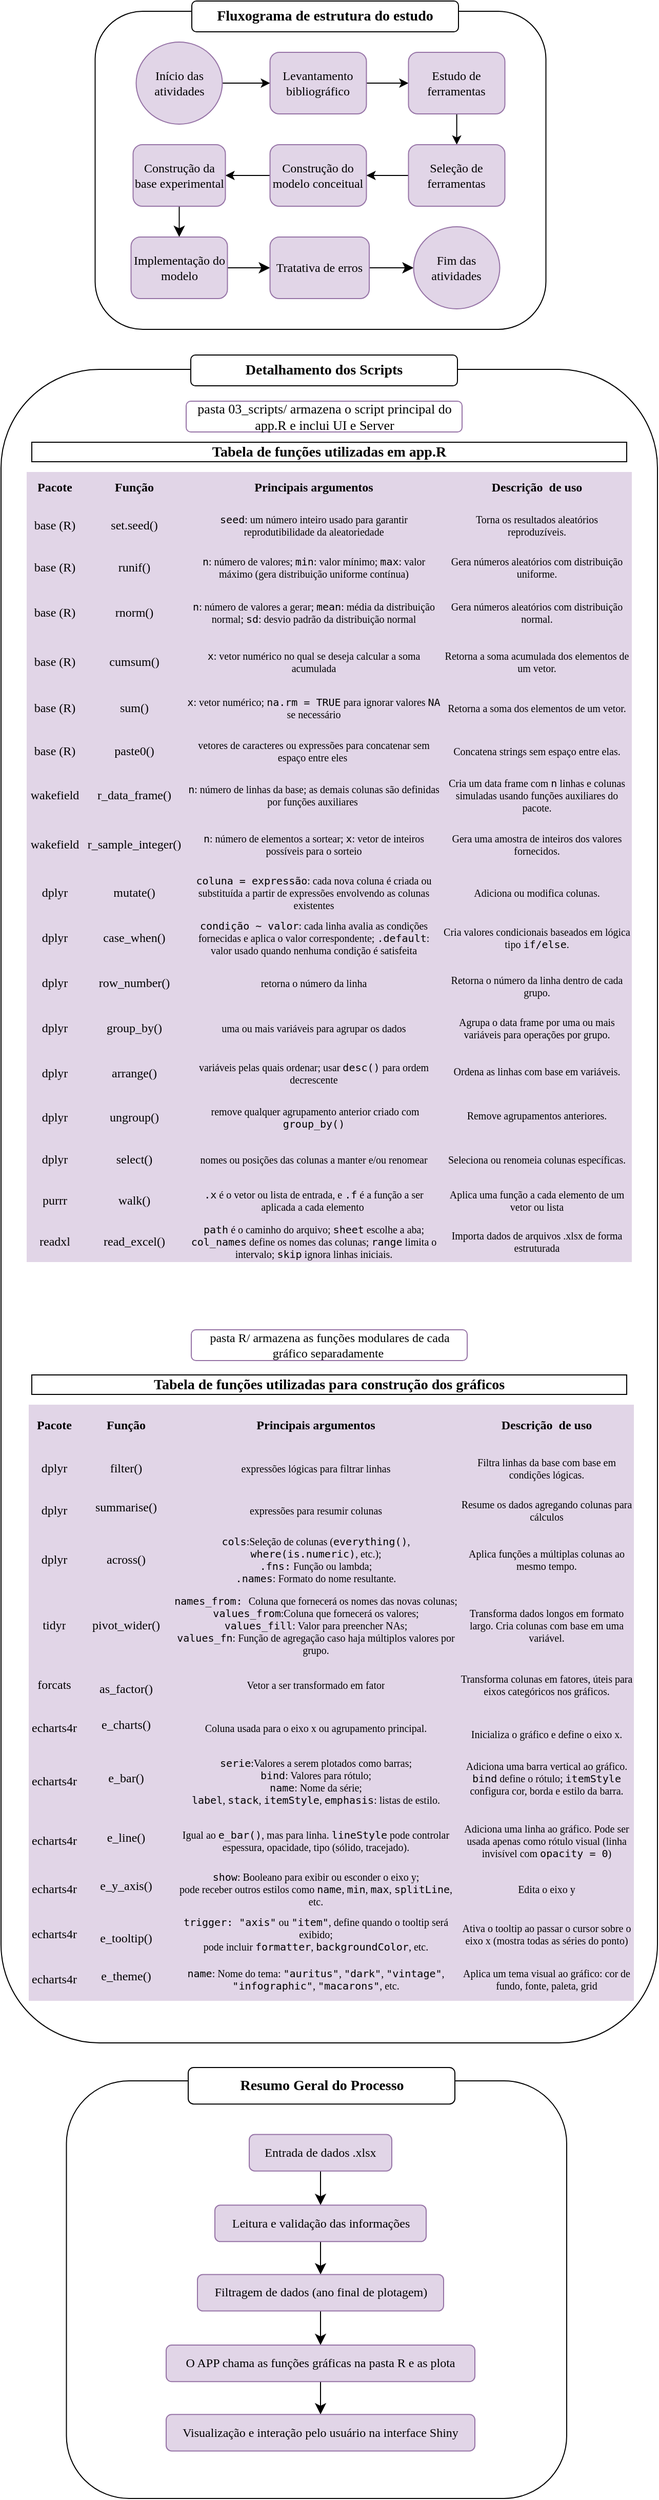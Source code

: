 <mxfile version="27.1.6">
  <diagram name="fluxos" id="12e1b939-464a-85fe-373e-61e167be1490">
    <mxGraphModel dx="2891.5" dy="2488" grid="1" gridSize="10" guides="1" tooltips="1" connect="1" arrows="1" fold="1" page="1" pageScale="1.5" pageWidth="1169" pageHeight="826" background="none" math="0" shadow="0">
      <root>
        <mxCell id="0" />
        <mxCell id="1" parent="0" />
        <mxCell id="cdwY1FZbepHrtFE79Tnf-4" value="" style="rounded=1;whiteSpace=wrap;html=1;fillColor=none;fontFamily=Times New Roman;" parent="1" vertex="1">
          <mxGeometry x="-70" y="-471" width="640" height="1631" as="geometry" />
        </mxCell>
        <mxCell id="cdwY1FZbepHrtFE79Tnf-20" value="&lt;b&gt;Detalhamento dos Scripts&lt;/b&gt;" style="text;html=1;align=center;verticalAlign=middle;whiteSpace=wrap;rounded=1;fillStyle=solid;fontFamily=Times New Roman;fontSize=14;labelBackgroundColor=#FFFFFF;fillColor=default;strokeColor=default;" parent="1" vertex="1">
          <mxGeometry x="115" y="-485" width="260" height="30" as="geometry" />
        </mxCell>
        <mxCell id="cdwY1FZbepHrtFE79Tnf-46" value="" style="group;fontFamily=Times New Roman;" parent="1" vertex="1" connectable="0">
          <mxGeometry x="1.5" y="1184" width="480" height="420" as="geometry" />
        </mxCell>
        <mxCell id="cdwY1FZbepHrtFE79Tnf-33" value="" style="rounded=1;whiteSpace=wrap;html=1;fillColor=none;fontFamily=Times New Roman;" parent="cdwY1FZbepHrtFE79Tnf-46" vertex="1">
          <mxGeometry x="-7.742" y="13.05" width="487.742" height="406.95" as="geometry" />
        </mxCell>
        <mxCell id="cdwY1FZbepHrtFE79Tnf-34" value="&lt;b&gt;&lt;font style=&quot;vertical-align: inherit;&quot;&gt;&lt;font style=&quot;vertical-align: inherit;&quot;&gt;Resumo Geral do Processo&lt;/font&gt;&lt;/font&gt;&lt;/b&gt;" style="text;html=1;align=center;verticalAlign=middle;whiteSpace=wrap;rounded=1;fillStyle=solid;fontFamily=Times New Roman;fontSize=14;labelBackgroundColor=#FFFFFF;fillColor=default;strokeColor=default;" parent="cdwY1FZbepHrtFE79Tnf-46" vertex="1">
          <mxGeometry x="111" width="260" height="35.593" as="geometry" />
        </mxCell>
        <mxCell id="cdwY1FZbepHrtFE79Tnf-41" value="" style="edgeStyle=none;curved=1;rounded=0;orthogonalLoop=1;jettySize=auto;html=1;fontSize=12;startSize=8;endSize=8;entryX=0.5;entryY=0;entryDx=0;entryDy=0;fontFamily=Times New Roman;" parent="cdwY1FZbepHrtFE79Tnf-46" source="cdwY1FZbepHrtFE79Tnf-35" target="cdwY1FZbepHrtFE79Tnf-36" edge="1">
          <mxGeometry relative="1" as="geometry" />
        </mxCell>
        <mxCell id="cdwY1FZbepHrtFE79Tnf-35" value="Entrada de dados .xlsx" style="rounded=1;whiteSpace=wrap;html=1;fillColor=#e1d5e7;strokeColor=#9673a6;fontFamily=Times New Roman;" parent="cdwY1FZbepHrtFE79Tnf-46" vertex="1">
          <mxGeometry x="170.5" y="65.254" width="139" height="35.593" as="geometry" />
        </mxCell>
        <mxCell id="cdwY1FZbepHrtFE79Tnf-45" value="" style="edgeStyle=none;curved=1;rounded=0;orthogonalLoop=1;jettySize=auto;html=1;fontSize=12;startSize=8;endSize=8;fontFamily=Times New Roman;" parent="cdwY1FZbepHrtFE79Tnf-46" source="cdwY1FZbepHrtFE79Tnf-36" target="cdwY1FZbepHrtFE79Tnf-37" edge="1">
          <mxGeometry relative="1" as="geometry" />
        </mxCell>
        <mxCell id="cdwY1FZbepHrtFE79Tnf-36" value="Leitura e validação das informações" style="rounded=1;whiteSpace=wrap;html=1;fillColor=#e1d5e7;strokeColor=#9673a6;fontFamily=Times New Roman;" parent="cdwY1FZbepHrtFE79Tnf-46" vertex="1">
          <mxGeometry x="137" y="134.068" width="206.0" height="35.593" as="geometry" />
        </mxCell>
        <mxCell id="cdwY1FZbepHrtFE79Tnf-42" value="" style="edgeStyle=none;curved=1;rounded=0;orthogonalLoop=1;jettySize=auto;html=1;fontSize=12;startSize=8;endSize=8;entryX=0.5;entryY=0;entryDx=0;entryDy=0;fontFamily=Times New Roman;" parent="cdwY1FZbepHrtFE79Tnf-46" source="cdwY1FZbepHrtFE79Tnf-37" target="cdwY1FZbepHrtFE79Tnf-38" edge="1">
          <mxGeometry relative="1" as="geometry" />
        </mxCell>
        <mxCell id="cdwY1FZbepHrtFE79Tnf-37" value="Filtragem de dados (ano final de plotagem)" style="rounded=1;whiteSpace=wrap;html=1;fillColor=#e1d5e7;strokeColor=#9673a6;fontFamily=Times New Roman;" parent="cdwY1FZbepHrtFE79Tnf-46" vertex="1">
          <mxGeometry x="120" y="201.695" width="240" height="35.593" as="geometry" />
        </mxCell>
        <mxCell id="cdwY1FZbepHrtFE79Tnf-44" value="" style="edgeStyle=none;curved=1;rounded=0;orthogonalLoop=1;jettySize=auto;html=1;fontSize=12;startSize=8;endSize=8;entryX=0.5;entryY=0;entryDx=0;entryDy=0;fontFamily=Times New Roman;" parent="cdwY1FZbepHrtFE79Tnf-46" source="cdwY1FZbepHrtFE79Tnf-38" target="cdwY1FZbepHrtFE79Tnf-39" edge="1">
          <mxGeometry relative="1" as="geometry" />
        </mxCell>
        <mxCell id="cdwY1FZbepHrtFE79Tnf-38" value="O APP chama as funções gráficas na pasta R e as plota" style="rounded=1;whiteSpace=wrap;html=1;fillColor=#e1d5e7;strokeColor=#9673a6;fontFamily=Times New Roman;" parent="cdwY1FZbepHrtFE79Tnf-46" vertex="1">
          <mxGeometry x="89.5" y="270.508" width="301" height="35.593" as="geometry" />
        </mxCell>
        <mxCell id="cdwY1FZbepHrtFE79Tnf-39" value="Visualização e interação pelo usuário na interface Shiny" style="rounded=1;whiteSpace=wrap;html=1;fillColor=#e1d5e7;strokeColor=#9673a6;fontFamily=Times New Roman;" parent="cdwY1FZbepHrtFE79Tnf-46" vertex="1">
          <mxGeometry x="89.5" y="338.136" width="301" height="35.593" as="geometry" />
        </mxCell>
        <mxCell id="6qwWtCL6Nd8RdKuKzXgx-1" value="&lt;font style=&quot;vertical-align: inherit;&quot;&gt;&lt;font style=&quot;vertical-align: inherit;&quot;&gt;pasta R/ armazena as funções modulares de cada gráfico separadamente&amp;nbsp;&lt;/font&gt;&lt;/font&gt;" style="text;html=1;align=center;verticalAlign=middle;whiteSpace=wrap;rounded=1;labelBorderColor=none;fillColor=none;strokeColor=#9673a6;fontFamily=Times New Roman;" parent="1" vertex="1">
          <mxGeometry x="115.5" y="465" width="269" height="30" as="geometry" />
        </mxCell>
        <mxCell id="6qwWtCL6Nd8RdKuKzXgx-2" value="&lt;font style=&quot;vertical-align: inherit;&quot;&gt;&lt;font style=&quot;vertical-align: inherit;&quot;&gt;&lt;font style=&quot;vertical-align: inherit;&quot;&gt;&lt;font style=&quot;vertical-align: inherit;&quot;&gt;&lt;font style=&quot;vertical-align: inherit;&quot;&gt;&lt;font style=&quot;vertical-align: inherit;&quot;&gt;&lt;font style=&quot;vertical-align: inherit;&quot;&gt;&lt;font style=&quot;vertical-align: inherit;&quot;&gt;&lt;font style=&quot;vertical-align: inherit;&quot;&gt;&lt;font style=&quot;vertical-align: inherit;&quot;&gt;pasta 03_scripts/ armazena o script principal do &lt;/font&gt;&lt;/font&gt;&lt;/font&gt;&lt;/font&gt;&lt;/font&gt;&lt;/font&gt;&lt;/font&gt;&lt;/font&gt;&lt;font style=&quot;vertical-align: inherit;&quot;&gt;&lt;font style=&quot;vertical-align: inherit;&quot;&gt;&lt;font style=&quot;vertical-align: inherit;&quot;&gt;&lt;font style=&quot;vertical-align: inherit;&quot;&gt;&lt;font style=&quot;vertical-align: inherit;&quot;&gt;&lt;font style=&quot;vertical-align: inherit;&quot;&gt;&lt;font style=&quot;vertical-align: inherit;&quot;&gt;&lt;font style=&quot;vertical-align: inherit;&quot;&gt;app.R &lt;/font&gt;&lt;/font&gt;&lt;/font&gt;&lt;/font&gt;&lt;/font&gt;&lt;/font&gt;&lt;/font&gt;&lt;/font&gt;&lt;font style=&quot;vertical-align: inherit;&quot;&gt;&lt;font style=&quot;vertical-align: inherit;&quot;&gt;&lt;font style=&quot;vertical-align: inherit;&quot;&gt;&lt;font style=&quot;vertical-align: inherit;&quot;&gt;&lt;font style=&quot;vertical-align: inherit;&quot;&gt;&lt;font style=&quot;vertical-align: inherit;&quot;&gt;&lt;font style=&quot;vertical-align: inherit;&quot;&gt;&lt;font style=&quot;vertical-align: inherit;&quot;&gt;e inclui UI e Server&lt;/font&gt;&lt;/font&gt;&lt;/font&gt;&lt;/font&gt;&lt;/font&gt;&lt;/font&gt;&lt;/font&gt;&lt;/font&gt;&lt;/font&gt;&lt;/font&gt;" style="text;html=1;align=center;verticalAlign=middle;whiteSpace=wrap;rounded=1;labelBorderColor=none;fillColor=none;strokeColor=#9673a6;fontFamily=Times New Roman;fontSize=13;" parent="1" vertex="1">
          <mxGeometry x="110.5" y="-440" width="269" height="30" as="geometry" />
        </mxCell>
        <mxCell id="6qwWtCL6Nd8RdKuKzXgx-4" value="&lt;font style=&quot;vertical-align: inherit;&quot;&gt;&lt;font style=&quot;vertical-align: inherit;&quot;&gt;Tabela de funções utilizadas em app.R&lt;/font&gt;&lt;/font&gt;" style="rounded=0;whiteSpace=wrap;html=1;fontFamily=Times New Roman;fontSize=14;fontStyle=1" parent="1" vertex="1">
          <mxGeometry x="-40" y="-400" width="580" height="19" as="geometry" />
        </mxCell>
        <mxCell id="6qwWtCL6Nd8RdKuKzXgx-5" value="&lt;font style=&quot;vertical-align: inherit;&quot;&gt;&lt;font style=&quot;vertical-align: inherit;&quot;&gt;&lt;font style=&quot;vertical-align: inherit;&quot;&gt;&lt;font style=&quot;vertical-align: inherit;&quot;&gt;Tabela de funções utilizadas para construção dos gráficos&lt;/font&gt;&lt;/font&gt;&lt;/font&gt;&lt;/font&gt;" style="rounded=0;whiteSpace=wrap;html=1;fontFamily=Times New Roman;fontSize=14;fontStyle=1" parent="1" vertex="1">
          <mxGeometry x="-40" y="509" width="580" height="19" as="geometry" />
        </mxCell>
        <mxCell id="6qwWtCL6Nd8RdKuKzXgx-6" value="" style="group" parent="1" vertex="1" connectable="0">
          <mxGeometry x="-43" y="538" width="590" height="581" as="geometry" />
        </mxCell>
        <mxCell id="cdwY1FZbepHrtFE79Tnf-406" value="&lt;b&gt;Pacote&lt;/b&gt;" style="shape=partialRectangle;html=1;whiteSpace=wrap;connectable=0;strokeColor=#9673a6;overflow=hidden;fillColor=#e1d5e7;top=0;left=0;bottom=0;right=0;pointerEvents=1;fontFamily=Times New Roman;" parent="6qwWtCL6Nd8RdKuKzXgx-6" vertex="1">
          <mxGeometry width="50" height="40" as="geometry">
            <mxRectangle width="50" height="40" as="alternateBounds" />
          </mxGeometry>
        </mxCell>
        <mxCell id="cdwY1FZbepHrtFE79Tnf-407" value="&lt;b&gt;Função&lt;/b&gt;" style="shape=partialRectangle;html=1;whiteSpace=wrap;connectable=0;strokeColor=#9673a6;overflow=hidden;fillColor=#e1d5e7;top=0;left=0;bottom=0;right=0;pointerEvents=1;fontFamily=Times New Roman;" parent="6qwWtCL6Nd8RdKuKzXgx-6" vertex="1">
          <mxGeometry x="50" width="90" height="40" as="geometry">
            <mxRectangle width="90" height="40" as="alternateBounds" />
          </mxGeometry>
        </mxCell>
        <mxCell id="cdwY1FZbepHrtFE79Tnf-408" value="&lt;b&gt;Principais argumentos&lt;/b&gt;" style="shape=partialRectangle;html=1;whiteSpace=wrap;connectable=0;strokeColor=#9673a6;overflow=hidden;fillColor=#e1d5e7;top=0;left=0;bottom=0;right=0;pointerEvents=1;fontFamily=Times New Roman;" parent="6qwWtCL6Nd8RdKuKzXgx-6" vertex="1">
          <mxGeometry x="140" width="280" height="40" as="geometry">
            <mxRectangle width="280" height="40" as="alternateBounds" />
          </mxGeometry>
        </mxCell>
        <mxCell id="cdwY1FZbepHrtFE79Tnf-409" value="&lt;b&gt;Descrição&amp;nbsp; de uso&lt;/b&gt;" style="shape=partialRectangle;html=1;whiteSpace=wrap;connectable=0;strokeColor=#9673a6;overflow=hidden;fillColor=#e1d5e7;top=0;left=0;bottom=0;right=0;pointerEvents=1;fontFamily=Times New Roman;" parent="6qwWtCL6Nd8RdKuKzXgx-6" vertex="1">
          <mxGeometry x="420" width="170" height="40" as="geometry">
            <mxRectangle width="170" height="40" as="alternateBounds" />
          </mxGeometry>
        </mxCell>
        <mxCell id="cdwY1FZbepHrtFE79Tnf-410" value="dplyr" style="shape=partialRectangle;html=1;whiteSpace=wrap;connectable=0;strokeColor=#9673a6;overflow=hidden;fillColor=#e1d5e7;top=0;left=0;bottom=0;right=0;pointerEvents=1;fontFamily=Times New Roman;" parent="6qwWtCL6Nd8RdKuKzXgx-6" vertex="1">
          <mxGeometry y="40" width="50" height="44" as="geometry">
            <mxRectangle width="50" height="44" as="alternateBounds" />
          </mxGeometry>
        </mxCell>
        <mxCell id="cdwY1FZbepHrtFE79Tnf-411" value="&lt;font&gt;filter()&lt;/font&gt;" style="shape=partialRectangle;html=1;whiteSpace=wrap;connectable=0;strokeColor=#9673a6;overflow=hidden;fillColor=#e1d5e7;top=0;left=0;bottom=0;right=0;pointerEvents=1;fontFamily=Times New Roman;" parent="6qwWtCL6Nd8RdKuKzXgx-6" vertex="1">
          <mxGeometry x="50" y="40" width="90" height="44" as="geometry">
            <mxRectangle width="90" height="44" as="alternateBounds" />
          </mxGeometry>
        </mxCell>
        <mxCell id="cdwY1FZbepHrtFE79Tnf-412" value="expressões lógicas para filtrar linhas" style="shape=partialRectangle;html=1;whiteSpace=wrap;connectable=0;strokeColor=#9673a6;overflow=hidden;fillColor=#e1d5e7;top=0;left=0;bottom=0;right=0;pointerEvents=1;fontFamily=Times New Roman;fontSize=10;" parent="6qwWtCL6Nd8RdKuKzXgx-6" vertex="1">
          <mxGeometry x="140" y="40" width="280" height="44" as="geometry">
            <mxRectangle width="280" height="44" as="alternateBounds" />
          </mxGeometry>
        </mxCell>
        <mxCell id="cdwY1FZbepHrtFE79Tnf-413" value="Filtra linhas da base com base em condições lógicas." style="shape=partialRectangle;html=1;whiteSpace=wrap;connectable=0;strokeColor=#9673a6;overflow=hidden;fillColor=#e1d5e7;top=0;left=0;bottom=0;right=0;pointerEvents=1;fontFamily=Times New Roman;fontSize=10;align=center;" parent="6qwWtCL6Nd8RdKuKzXgx-6" vertex="1">
          <mxGeometry x="420" y="40" width="170" height="44" as="geometry">
            <mxRectangle width="170" height="44" as="alternateBounds" />
          </mxGeometry>
        </mxCell>
        <mxCell id="cdwY1FZbepHrtFE79Tnf-414" value="dplyr" style="shape=partialRectangle;html=1;whiteSpace=wrap;connectable=0;strokeColor=#9673a6;overflow=hidden;fillColor=#e1d5e7;top=0;left=0;bottom=0;right=0;pointerEvents=1;fontFamily=Times New Roman;" parent="6qwWtCL6Nd8RdKuKzXgx-6" vertex="1">
          <mxGeometry y="84" width="50" height="38" as="geometry">
            <mxRectangle width="50" height="38" as="alternateBounds" />
          </mxGeometry>
        </mxCell>
        <mxCell id="cdwY1FZbepHrtFE79Tnf-415" value="&lt;table&gt;&lt;tbody&gt;&lt;tr&gt;&lt;td data-col-size=&quot;sm&quot; data-end=&quot;1320&quot; data-start=&quot;1297&quot;&gt;&lt;code data-end=&quot;1319&quot; data-start=&quot;1299&quot;&gt;&lt;font face=&quot;Times New Roman&quot;&gt;summarise()&lt;/font&gt;&lt;/code&gt;&lt;/td&gt;&lt;/tr&gt;&lt;/tbody&gt;&lt;/table&gt;&lt;table&gt;&lt;tbody&gt;&lt;tr&gt;&lt;td data-end=&quot;1491&quot; data-start=&quot;1320&quot; data-col-size=&quot;xl&quot;&gt;&lt;/td&gt;&lt;/tr&gt;&lt;/tbody&gt;&lt;/table&gt;" style="shape=partialRectangle;html=1;whiteSpace=wrap;connectable=0;strokeColor=#9673a6;overflow=hidden;fillColor=#e1d5e7;top=0;left=0;bottom=0;right=0;pointerEvents=1;fontFamily=Times New Roman;" parent="6qwWtCL6Nd8RdKuKzXgx-6" vertex="1">
          <mxGeometry x="50" y="84" width="90" height="38" as="geometry">
            <mxRectangle width="90" height="38" as="alternateBounds" />
          </mxGeometry>
        </mxCell>
        <mxCell id="cdwY1FZbepHrtFE79Tnf-416" value="expressões para resumir colunas" style="shape=partialRectangle;html=1;whiteSpace=wrap;connectable=0;strokeColor=#9673a6;overflow=hidden;fillColor=#e1d5e7;top=0;left=0;bottom=0;right=0;pointerEvents=1;fontFamily=Times New Roman;fontSize=10;" parent="6qwWtCL6Nd8RdKuKzXgx-6" vertex="1">
          <mxGeometry x="140" y="84" width="280" height="38" as="geometry">
            <mxRectangle width="280" height="38" as="alternateBounds" />
          </mxGeometry>
        </mxCell>
        <mxCell id="cdwY1FZbepHrtFE79Tnf-417" value="Resume os dados agregando colunas para cálculos" style="shape=partialRectangle;html=1;whiteSpace=wrap;connectable=0;strokeColor=#9673a6;overflow=hidden;fillColor=#e1d5e7;top=0;left=0;bottom=0;right=0;pointerEvents=1;fontFamily=Times New Roman;fontSize=10;align=center;" parent="6qwWtCL6Nd8RdKuKzXgx-6" vertex="1">
          <mxGeometry x="420" y="84" width="170" height="38" as="geometry">
            <mxRectangle width="170" height="38" as="alternateBounds" />
          </mxGeometry>
        </mxCell>
        <mxCell id="cdwY1FZbepHrtFE79Tnf-418" value="dplyr" style="shape=partialRectangle;html=1;whiteSpace=wrap;connectable=0;strokeColor=#9673a6;overflow=hidden;fillColor=#e1d5e7;top=0;left=0;bottom=0;right=0;pointerEvents=1;fontFamily=Times New Roman;" parent="6qwWtCL6Nd8RdKuKzXgx-6" vertex="1">
          <mxGeometry y="122" width="50" height="58" as="geometry">
            <mxRectangle width="50" height="58" as="alternateBounds" />
          </mxGeometry>
        </mxCell>
        <mxCell id="cdwY1FZbepHrtFE79Tnf-419" value="&lt;table&gt;&lt;tbody&gt;&lt;tr&gt;&lt;td data-end=&quot;2566&quot; data-start=&quot;2543&quot; data-col-size=&quot;sm&quot;&gt;&lt;code data-end=&quot;2555&quot; data-start=&quot;2545&quot;&gt;&lt;font face=&quot;Times New Roman&quot;&gt;across()&lt;/font&gt;&lt;/code&gt;&lt;/td&gt;&lt;/tr&gt;&lt;/tbody&gt;&lt;/table&gt;" style="shape=partialRectangle;html=1;whiteSpace=wrap;connectable=0;strokeColor=#9673a6;overflow=hidden;fillColor=#e1d5e7;top=0;left=0;bottom=0;right=0;pointerEvents=1;fontFamily=Times New Roman;" parent="6qwWtCL6Nd8RdKuKzXgx-6" vertex="1">
          <mxGeometry x="50" y="122" width="90" height="58" as="geometry">
            <mxRectangle width="90" height="58" as="alternateBounds" />
          </mxGeometry>
        </mxCell>
        <mxCell id="cdwY1FZbepHrtFE79Tnf-420" value="&lt;code data-end=&quot;1715&quot; data-start=&quot;1709&quot;&gt;cols&lt;/code&gt;:Seleção de colunas (&lt;code data-end=&quot;1752&quot; data-start=&quot;1738&quot;&gt;everything()&lt;/code&gt;, &lt;code data-end=&quot;1773&quot; data-start=&quot;1754&quot;&gt;where(is.numeric)&lt;/code&gt;, etc.);&lt;br&gt;&lt;code data-end=&quot;1791&quot; data-start=&quot;1785&quot;&gt;.fns:&lt;/code&gt;&amp;nbsp;Função ou lambda;&lt;br&gt;&lt;code data-end=&quot;1846&quot; data-start=&quot;1838&quot;&gt;.names&lt;/code&gt;: Formato do nome resultante." style="shape=partialRectangle;html=1;whiteSpace=wrap;connectable=0;strokeColor=#9673a6;overflow=hidden;fillColor=#e1d5e7;top=0;left=0;bottom=0;right=0;pointerEvents=1;fontFamily=Times New Roman;fontSize=10;" parent="6qwWtCL6Nd8RdKuKzXgx-6" vertex="1">
          <mxGeometry x="140" y="122" width="280" height="58" as="geometry">
            <mxRectangle width="280" height="58" as="alternateBounds" />
          </mxGeometry>
        </mxCell>
        <mxCell id="cdwY1FZbepHrtFE79Tnf-421" value="Aplica funções a múltiplas colunas ao mesmo tempo." style="shape=partialRectangle;html=1;whiteSpace=wrap;connectable=0;strokeColor=#9673a6;overflow=hidden;fillColor=#e1d5e7;top=0;left=0;bottom=0;right=0;pointerEvents=1;fontFamily=Times New Roman;fontSize=10;align=center;" parent="6qwWtCL6Nd8RdKuKzXgx-6" vertex="1">
          <mxGeometry x="420" y="122" width="170" height="58" as="geometry">
            <mxRectangle width="170" height="58" as="alternateBounds" />
          </mxGeometry>
        </mxCell>
        <mxCell id="cdwY1FZbepHrtFE79Tnf-422" value="tidyr" style="shape=partialRectangle;html=1;whiteSpace=wrap;connectable=0;strokeColor=#9673a6;overflow=hidden;fillColor=#e1d5e7;top=0;left=0;bottom=0;right=0;pointerEvents=1;fontFamily=Times New Roman;" parent="6qwWtCL6Nd8RdKuKzXgx-6" vertex="1">
          <mxGeometry y="180" width="50" height="70" as="geometry">
            <mxRectangle width="50" height="70" as="alternateBounds" />
          </mxGeometry>
        </mxCell>
        <mxCell id="cdwY1FZbepHrtFE79Tnf-423" value="&lt;div&gt;&lt;table style=&quot;background-color: transparent; color: light-dark(rgb(0, 0, 0), rgb(255, 255, 255));&quot;&gt;&lt;tbody&gt;&lt;tr&gt;&lt;td data-end=&quot;2896&quot; data-start=&quot;2873&quot; data-col-size=&quot;sm&quot;&gt;&lt;code data-end=&quot;2890&quot; data-start=&quot;2875&quot;&gt;&lt;font face=&quot;Times New Roman&quot;&gt;pivot_wider()&lt;/font&gt;&lt;/code&gt;&lt;/td&gt;&lt;/tr&gt;&lt;/tbody&gt;&lt;/table&gt;&lt;/div&gt;" style="shape=partialRectangle;html=1;whiteSpace=wrap;connectable=0;strokeColor=#9673a6;overflow=hidden;fillColor=#e1d5e7;top=0;left=0;bottom=0;right=0;pointerEvents=1;fontFamily=Times New Roman;" parent="6qwWtCL6Nd8RdKuKzXgx-6" vertex="1">
          <mxGeometry x="50" y="180" width="90" height="70" as="geometry">
            <mxRectangle width="90" height="70" as="alternateBounds" />
          </mxGeometry>
        </mxCell>
        <mxCell id="cdwY1FZbepHrtFE79Tnf-424" value="&lt;font&gt;&lt;code data-end=&quot;1922&quot; data-start=&quot;1910&quot;&gt;names_from:&amp;nbsp;&lt;/code&gt;Coluna que fornecerá os nomes das novas colunas;&lt;br&gt;&lt;code data-end=&quot;1990&quot; data-start=&quot;1977&quot;&gt;values_from&lt;/code&gt;:Coluna que fornecerá os valores;&lt;br&gt;&lt;code data-end=&quot;2042&quot; data-start=&quot;2029&quot;&gt;values_fill&lt;/code&gt;: Valor para preencher NAs;&lt;br&gt;&lt;code data-end=&quot;2085&quot; data-start=&quot;2074&quot;&gt;values_fn&lt;/code&gt;: Função de agregação caso haja múltiplos valores por grupo.&lt;/font&gt;" style="shape=partialRectangle;html=1;whiteSpace=wrap;connectable=0;strokeColor=#9673a6;overflow=hidden;fillColor=#e1d5e7;top=0;left=0;bottom=0;right=0;pointerEvents=1;fontFamily=Times New Roman;fontSize=10;" parent="6qwWtCL6Nd8RdKuKzXgx-6" vertex="1">
          <mxGeometry x="140" y="180" width="280" height="70" as="geometry">
            <mxRectangle width="280" height="70" as="alternateBounds" />
          </mxGeometry>
        </mxCell>
        <mxCell id="cdwY1FZbepHrtFE79Tnf-425" value="Transforma dados longos em formato largo. Cria colunas com base em uma variável." style="shape=partialRectangle;html=1;whiteSpace=wrap;connectable=0;strokeColor=#9673a6;overflow=hidden;fillColor=#e1d5e7;top=0;left=0;bottom=0;right=0;pointerEvents=1;fontFamily=Times New Roman;fontSize=10;align=center;" parent="6qwWtCL6Nd8RdKuKzXgx-6" vertex="1">
          <mxGeometry x="420" y="180" width="170" height="70" as="geometry">
            <mxRectangle width="170" height="70" as="alternateBounds" />
          </mxGeometry>
        </mxCell>
        <mxCell id="cdwY1FZbepHrtFE79Tnf-426" value="forcats" style="shape=partialRectangle;html=1;whiteSpace=wrap;connectable=0;strokeColor=#9673a6;overflow=hidden;fillColor=#e1d5e7;top=0;left=0;bottom=0;right=0;pointerEvents=1;fontFamily=Times New Roman;" parent="6qwWtCL6Nd8RdKuKzXgx-6" vertex="1">
          <mxGeometry y="250" width="50" height="46" as="geometry">
            <mxRectangle width="50" height="46" as="alternateBounds" />
          </mxGeometry>
        </mxCell>
        <mxCell id="cdwY1FZbepHrtFE79Tnf-427" value="&lt;div&gt;&lt;font face=&quot;Times New Roman&quot;&gt;&lt;br&gt;&lt;/font&gt;&lt;/div&gt;&lt;div&gt;&lt;table&gt;&lt;tbody&gt;&lt;tr&gt;&lt;td data-col-size=&quot;sm&quot; data-start=&quot;3203&quot; data-end=&quot;3226&quot;&gt;&lt;code data-start=&quot;3205&quot; data-end=&quot;3218&quot;&gt;&lt;font face=&quot;Times New Roman&quot;&gt;as_factor()&lt;/font&gt;&lt;/code&gt;&lt;/td&gt;&lt;/tr&gt;&lt;/tbody&gt;&lt;/table&gt;&lt;table&gt;&lt;tbody&gt;&lt;tr&gt;&lt;td data-col-size=&quot;md&quot; data-start=&quot;3226&quot; data-end=&quot;3390&quot;&gt;&lt;/td&gt;&lt;/tr&gt;&lt;/tbody&gt;&lt;/table&gt;&lt;br&gt;&lt;/div&gt;" style="shape=partialRectangle;html=1;whiteSpace=wrap;connectable=0;strokeColor=#9673a6;overflow=hidden;fillColor=#e1d5e7;top=0;left=0;bottom=0;right=0;pointerEvents=1;fontFamily=Times New Roman;" parent="6qwWtCL6Nd8RdKuKzXgx-6" vertex="1">
          <mxGeometry x="50" y="250" width="90" height="46" as="geometry">
            <mxRectangle width="90" height="46" as="alternateBounds" />
          </mxGeometry>
        </mxCell>
        <mxCell id="cdwY1FZbepHrtFE79Tnf-428" value="Vetor a ser transformado em fator" style="shape=partialRectangle;html=1;whiteSpace=wrap;connectable=0;strokeColor=#9673a6;overflow=hidden;fillColor=#e1d5e7;top=0;left=0;bottom=0;right=0;pointerEvents=1;fontFamily=Times New Roman;fontSize=10;" parent="6qwWtCL6Nd8RdKuKzXgx-6" vertex="1">
          <mxGeometry x="140" y="250" width="280" height="46" as="geometry">
            <mxRectangle width="280" height="46" as="alternateBounds" />
          </mxGeometry>
        </mxCell>
        <mxCell id="cdwY1FZbepHrtFE79Tnf-429" value="Transforma colunas em fatores, úteis para eixos categóricos nos gráficos." style="shape=partialRectangle;html=1;whiteSpace=wrap;connectable=0;strokeColor=#9673a6;overflow=hidden;fillColor=#e1d5e7;top=0;left=0;bottom=0;right=0;pointerEvents=1;fontFamily=Times New Roman;fontSize=10;align=center;" parent="6qwWtCL6Nd8RdKuKzXgx-6" vertex="1">
          <mxGeometry x="420" y="250" width="170" height="46" as="geometry">
            <mxRectangle width="170" height="46" as="alternateBounds" />
          </mxGeometry>
        </mxCell>
        <mxCell id="cdwY1FZbepHrtFE79Tnf-430" value="echarts4r" style="shape=partialRectangle;html=1;whiteSpace=wrap;connectable=0;strokeColor=#9673a6;overflow=hidden;fillColor=#e1d5e7;top=0;left=0;bottom=0;right=0;pointerEvents=1;fontFamily=Times New Roman;" parent="6qwWtCL6Nd8RdKuKzXgx-6" vertex="1">
          <mxGeometry y="296" width="50" height="38" as="geometry">
            <mxRectangle width="50" height="38" as="alternateBounds" />
          </mxGeometry>
        </mxCell>
        <mxCell id="cdwY1FZbepHrtFE79Tnf-431" value="&lt;table&gt;&lt;tbody&gt;&lt;tr&gt;&lt;td data-col-size=&quot;sm&quot; data-start=&quot;3532&quot; data-end=&quot;3555&quot;&gt;&lt;code data-start=&quot;3534&quot; data-end=&quot;3546&quot;&gt;&lt;font face=&quot;Times New Roman&quot;&gt;e_charts()&lt;/font&gt;&lt;/code&gt;&lt;/td&gt;&lt;/tr&gt;&lt;/tbody&gt;&lt;/table&gt;&lt;table&gt;&lt;tbody&gt;&lt;tr&gt;&lt;td data-col-size=&quot;md&quot; data-start=&quot;3555&quot; data-end=&quot;3720&quot;&gt;&lt;/td&gt;&lt;/tr&gt;&lt;/tbody&gt;&lt;/table&gt;" style="shape=partialRectangle;html=1;whiteSpace=wrap;connectable=0;strokeColor=#9673a6;overflow=hidden;fillColor=#e1d5e7;top=0;left=0;bottom=0;right=0;pointerEvents=1;fontFamily=Times New Roman;" parent="6qwWtCL6Nd8RdKuKzXgx-6" vertex="1">
          <mxGeometry x="50" y="296" width="90" height="38" as="geometry">
            <mxRectangle width="90" height="38" as="alternateBounds" />
          </mxGeometry>
        </mxCell>
        <mxCell id="cdwY1FZbepHrtFE79Tnf-432" value="Coluna usada para o eixo x ou agrupamento principal." style="shape=partialRectangle;html=1;whiteSpace=wrap;connectable=0;strokeColor=#9673a6;overflow=hidden;fillColor=#e1d5e7;top=0;left=0;bottom=0;right=0;pointerEvents=1;fontFamily=Times New Roman;fontSize=10;" parent="6qwWtCL6Nd8RdKuKzXgx-6" vertex="1">
          <mxGeometry x="140" y="296" width="280" height="38" as="geometry">
            <mxRectangle width="280" height="38" as="alternateBounds" />
          </mxGeometry>
        </mxCell>
        <mxCell id="cdwY1FZbepHrtFE79Tnf-433" value="&lt;br&gt;&lt;table&gt;&lt;tbody&gt;&lt;tr data-end=&quot;3844&quot; data-start=&quot;3515&quot;&gt;&lt;td data-end=&quot;3844&quot; data-start=&quot;3720&quot; data-col-size=&quot;lg&quot;&gt;Inicializa o gráfico e define o eixo x.&lt;/td&gt;&lt;/tr&gt;&lt;/tbody&gt;&lt;/table&gt;" style="shape=partialRectangle;html=1;whiteSpace=wrap;connectable=0;strokeColor=#9673a6;overflow=hidden;fillColor=#e1d5e7;top=0;left=0;bottom=0;right=0;pointerEvents=1;fontFamily=Times New Roman;fontSize=10;align=center;" parent="6qwWtCL6Nd8RdKuKzXgx-6" vertex="1">
          <mxGeometry x="420" y="296" width="170" height="38" as="geometry">
            <mxRectangle width="170" height="38" as="alternateBounds" />
          </mxGeometry>
        </mxCell>
        <mxCell id="cdwY1FZbepHrtFE79Tnf-434" value="echarts4r" style="shape=partialRectangle;html=1;whiteSpace=wrap;connectable=0;strokeColor=#9673a6;overflow=hidden;fillColor=#e1d5e7;top=0;left=0;bottom=0;right=0;pointerEvents=1;fontFamily=Times New Roman;" parent="6qwWtCL6Nd8RdKuKzXgx-6" vertex="1">
          <mxGeometry y="334" width="50" height="66" as="geometry">
            <mxRectangle width="50" height="66" as="alternateBounds" />
          </mxGeometry>
        </mxCell>
        <mxCell id="cdwY1FZbepHrtFE79Tnf-435" value="&lt;table&gt;&lt;tbody&gt;&lt;tr&gt;&lt;td data-col-size=&quot;sm&quot; data-start=&quot;3862&quot; data-end=&quot;3885&quot;&gt;&lt;code data-start=&quot;3864&quot; data-end=&quot;3873&quot;&gt;&lt;font face=&quot;Times New Roman&quot;&gt;e_bar()&lt;/font&gt;&lt;/code&gt;&lt;/td&gt;&lt;/tr&gt;&lt;/tbody&gt;&lt;/table&gt;&lt;table&gt;&lt;tbody&gt;&lt;tr&gt;&lt;td data-col-size=&quot;md&quot; data-start=&quot;3885&quot; data-end=&quot;4050&quot;&gt;&lt;/td&gt;&lt;/tr&gt;&lt;/tbody&gt;&lt;/table&gt;" style="shape=partialRectangle;html=1;whiteSpace=wrap;connectable=0;strokeColor=#9673a6;overflow=hidden;fillColor=#e1d5e7;top=0;left=0;bottom=0;right=0;pointerEvents=1;fontFamily=Times New Roman;" parent="6qwWtCL6Nd8RdKuKzXgx-6" vertex="1">
          <mxGeometry x="50" y="334" width="90" height="66" as="geometry">
            <mxRectangle width="90" height="66" as="alternateBounds" />
          </mxGeometry>
        </mxCell>
        <mxCell id="cdwY1FZbepHrtFE79Tnf-436" value="&lt;code data-end=&quot;2571&quot; data-start=&quot;2564&quot;&gt;serie&lt;/code&gt;:Valores a serem plotados como barras;&lt;br&gt;&lt;code data-end=&quot;2621&quot; data-start=&quot;2615&quot;&gt;bind&lt;/code&gt;: Valores para rótulo;&lt;br&gt;&lt;code data-end=&quot;2654&quot; data-start=&quot;2648&quot;&gt;name&lt;/code&gt;: Nome da série;&lt;br&gt;&lt;code data-end=&quot;2682&quot; data-start=&quot;2675&quot;&gt;label&lt;/code&gt;, &lt;code data-end=&quot;2691&quot; data-start=&quot;2684&quot;&gt;stack&lt;/code&gt;, &lt;code data-end=&quot;2704&quot; data-start=&quot;2693&quot;&gt;itemStyle&lt;/code&gt;, &lt;code data-end=&quot;2716&quot; data-start=&quot;2706&quot;&gt;emphasis&lt;/code&gt;: listas de estilo." style="shape=partialRectangle;html=1;whiteSpace=wrap;connectable=0;strokeColor=#9673a6;overflow=hidden;fillColor=#e1d5e7;top=0;left=0;bottom=0;right=0;pointerEvents=1;fontFamily=Times New Roman;fontSize=10;" parent="6qwWtCL6Nd8RdKuKzXgx-6" vertex="1">
          <mxGeometry x="140" y="334" width="280" height="66" as="geometry">
            <mxRectangle width="280" height="66" as="alternateBounds" />
          </mxGeometry>
        </mxCell>
        <mxCell id="cdwY1FZbepHrtFE79Tnf-437" value="&lt;table&gt;&lt;tbody&gt;&lt;tr data-end=&quot;4174&quot; data-start=&quot;3845&quot;&gt;&lt;td data-end=&quot;4174&quot; data-start=&quot;4050&quot; data-col-size=&quot;lg&quot;&gt;Adiciona uma barra vertical ao gráfico. &lt;code data-end=&quot;4098&quot; data-start=&quot;4092&quot;&gt;bind&lt;/code&gt; define o rótulo; &lt;code data-end=&quot;4127&quot; data-start=&quot;4116&quot;&gt;itemStyle&lt;/code&gt; configura cor, borda e estilo da barra.&lt;/td&gt;&lt;/tr&gt;&lt;/tbody&gt;&lt;/table&gt;&lt;table&gt;&lt;tbody&gt;&lt;tr data-end=&quot;4504&quot; data-start=&quot;4175&quot;&gt;&lt;td data-col-size=&quot;sm&quot; data-end=&quot;4192&quot; data-start=&quot;4175&quot;&gt;&lt;/td&gt;&lt;/tr&gt;&lt;/tbody&gt;&lt;/table&gt;" style="shape=partialRectangle;html=1;whiteSpace=wrap;connectable=0;strokeColor=#9673a6;overflow=hidden;fillColor=#e1d5e7;top=0;left=0;bottom=0;right=0;pointerEvents=1;fontFamily=Times New Roman;fontSize=10;align=center;" parent="6qwWtCL6Nd8RdKuKzXgx-6" vertex="1">
          <mxGeometry x="420" y="334" width="170" height="66" as="geometry">
            <mxRectangle width="170" height="66" as="alternateBounds" />
          </mxGeometry>
        </mxCell>
        <mxCell id="cdwY1FZbepHrtFE79Tnf-438" value="echarts4r" style="shape=partialRectangle;html=1;whiteSpace=wrap;connectable=0;strokeColor=#9673a6;overflow=hidden;fillColor=#e1d5e7;top=0;left=0;bottom=0;right=0;pointerEvents=1;fontFamily=Times New Roman;" parent="6qwWtCL6Nd8RdKuKzXgx-6" vertex="1">
          <mxGeometry y="400" width="50" height="50" as="geometry">
            <mxRectangle width="50" height="50" as="alternateBounds" />
          </mxGeometry>
        </mxCell>
        <mxCell id="cdwY1FZbepHrtFE79Tnf-439" value="&lt;table&gt;&lt;tbody&gt;&lt;tr&gt;&lt;td data-col-size=&quot;sm&quot; data-start=&quot;4192&quot; data-end=&quot;4215&quot;&gt;&lt;code data-start=&quot;4194&quot; data-end=&quot;4204&quot;&gt;&lt;font face=&quot;Times New Roman&quot;&gt;e_line()&lt;/font&gt;&lt;/code&gt;&lt;/td&gt;&lt;/tr&gt;&lt;/tbody&gt;&lt;/table&gt;&lt;table&gt;&lt;tbody&gt;&lt;tr&gt;&lt;td data-col-size=&quot;md&quot; data-start=&quot;4215&quot; data-end=&quot;4380&quot;&gt;&lt;/td&gt;&lt;/tr&gt;&lt;/tbody&gt;&lt;/table&gt;" style="shape=partialRectangle;html=1;whiteSpace=wrap;connectable=0;strokeColor=#9673a6;overflow=hidden;fillColor=#e1d5e7;top=0;left=0;bottom=0;right=0;pointerEvents=1;fontFamily=Times New Roman;" parent="6qwWtCL6Nd8RdKuKzXgx-6" vertex="1">
          <mxGeometry x="50" y="400" width="90" height="50" as="geometry">
            <mxRectangle width="90" height="50" as="alternateBounds" />
          </mxGeometry>
        </mxCell>
        <mxCell id="cdwY1FZbepHrtFE79Tnf-440" value="Igual ao &lt;code data-end=&quot;2783&quot; data-start=&quot;2774&quot;&gt;e_bar()&lt;/code&gt;, mas para linha. &lt;code data-end=&quot;2812&quot; data-start=&quot;2801&quot;&gt;lineStyle&lt;/code&gt; pode controlar espessura, opacidade, tipo (sólido, tracejado)." style="shape=partialRectangle;html=1;whiteSpace=wrap;connectable=0;strokeColor=#9673a6;overflow=hidden;fillColor=#e1d5e7;top=0;left=0;bottom=0;right=0;pointerEvents=1;fontFamily=Times New Roman;fontSize=10;" parent="6qwWtCL6Nd8RdKuKzXgx-6" vertex="1">
          <mxGeometry x="140" y="400" width="280" height="50" as="geometry">
            <mxRectangle width="280" height="50" as="alternateBounds" />
          </mxGeometry>
        </mxCell>
        <mxCell id="cdwY1FZbepHrtFE79Tnf-441" value="Adiciona uma linha ao gráfico. Pode ser usada apenas como rótulo visual (linha invisível com &lt;code data-end=&quot;4488&quot; data-start=&quot;4475&quot;&gt;opacity = 0&lt;/code&gt;)" style="shape=partialRectangle;html=1;whiteSpace=wrap;connectable=0;strokeColor=#9673a6;overflow=hidden;fillColor=#e1d5e7;top=0;left=0;bottom=0;right=0;pointerEvents=1;fontFamily=Times New Roman;fontSize=10;align=center;" parent="6qwWtCL6Nd8RdKuKzXgx-6" vertex="1">
          <mxGeometry x="420" y="400" width="170" height="50" as="geometry">
            <mxRectangle width="170" height="50" as="alternateBounds" />
          </mxGeometry>
        </mxCell>
        <mxCell id="cdwY1FZbepHrtFE79Tnf-442" value="echarts4r" style="shape=partialRectangle;html=1;whiteSpace=wrap;connectable=0;strokeColor=#9673a6;overflow=hidden;fillColor=#e1d5e7;top=0;left=0;bottom=0;right=0;pointerEvents=1;fontFamily=Times New Roman;" parent="6qwWtCL6Nd8RdKuKzXgx-6" vertex="1">
          <mxGeometry y="450" width="50" height="43" as="geometry">
            <mxRectangle width="50" height="43" as="alternateBounds" />
          </mxGeometry>
        </mxCell>
        <mxCell id="cdwY1FZbepHrtFE79Tnf-443" value="&lt;table&gt;&lt;tbody&gt;&lt;tr&gt;&lt;td data-end=&quot;4545&quot; data-start=&quot;4522&quot; data-col-size=&quot;sm&quot;&gt;&lt;code data-end=&quot;4536&quot; data-start=&quot;4524&quot;&gt;&lt;font face=&quot;Times New Roman&quot;&gt;e_y_axis()&lt;/font&gt;&lt;/code&gt;&lt;/td&gt;&lt;/tr&gt;&lt;/tbody&gt;&lt;/table&gt;&lt;table&gt;&lt;tbody&gt;&lt;tr&gt;&lt;td data-end=&quot;4709&quot; data-start=&quot;4545&quot; data-col-size=&quot;md&quot;&gt;&lt;/td&gt;&lt;/tr&gt;&lt;/tbody&gt;&lt;/table&gt;" style="shape=partialRectangle;html=1;whiteSpace=wrap;connectable=0;strokeColor=#9673a6;overflow=hidden;fillColor=#e1d5e7;top=0;left=0;bottom=0;right=0;pointerEvents=1;fontFamily=Times New Roman;" parent="6qwWtCL6Nd8RdKuKzXgx-6" vertex="1">
          <mxGeometry x="50" y="450" width="90" height="43" as="geometry">
            <mxRectangle width="90" height="43" as="alternateBounds" />
          </mxGeometry>
        </mxCell>
        <mxCell id="cdwY1FZbepHrtFE79Tnf-444" value="&lt;code data-end=&quot;2967&quot; data-start=&quot;2961&quot;&gt;show&lt;/code&gt;: Booleano para exibir ou esconder o eixo y;&lt;br&gt;pode receber outros estilos como &lt;code data-end=&quot;3055&quot; data-start=&quot;3049&quot;&gt;name&lt;/code&gt;, &lt;code data-end=&quot;3062&quot; data-start=&quot;3057&quot;&gt;min&lt;/code&gt;, &lt;code data-end=&quot;3069&quot; data-start=&quot;3064&quot;&gt;max&lt;/code&gt;, &lt;code data-end=&quot;3082&quot; data-start=&quot;3071&quot;&gt;splitLine&lt;/code&gt;, etc." style="shape=partialRectangle;html=1;whiteSpace=wrap;connectable=0;strokeColor=#9673a6;overflow=hidden;fillColor=#e1d5e7;top=0;left=0;bottom=0;right=0;pointerEvents=1;fontFamily=Times New Roman;fontSize=10;" parent="6qwWtCL6Nd8RdKuKzXgx-6" vertex="1">
          <mxGeometry x="140" y="450" width="280" height="43" as="geometry">
            <mxRectangle width="280" height="43" as="alternateBounds" />
          </mxGeometry>
        </mxCell>
        <mxCell id="cdwY1FZbepHrtFE79Tnf-445" value="Edita o eixo y" style="shape=partialRectangle;html=1;whiteSpace=wrap;connectable=0;strokeColor=#9673a6;overflow=hidden;fillColor=#e1d5e7;top=0;left=0;bottom=0;right=0;pointerEvents=1;fontFamily=Times New Roman;fontSize=10;align=center;" parent="6qwWtCL6Nd8RdKuKzXgx-6" vertex="1">
          <mxGeometry x="420" y="450" width="170" height="43" as="geometry">
            <mxRectangle width="170" height="43" as="alternateBounds" />
          </mxGeometry>
        </mxCell>
        <mxCell id="cdwY1FZbepHrtFE79Tnf-446" value="echarts4r" style="shape=partialRectangle;html=1;whiteSpace=wrap;connectable=0;strokeColor=#9673a6;overflow=hidden;fillColor=#e1d5e7;top=0;left=0;bottom=0;right=0;pointerEvents=1;fontFamily=Times New Roman;" parent="6qwWtCL6Nd8RdKuKzXgx-6" vertex="1">
          <mxGeometry y="493" width="50" height="45" as="geometry">
            <mxRectangle width="50" height="45" as="alternateBounds" />
          </mxGeometry>
        </mxCell>
        <mxCell id="cdwY1FZbepHrtFE79Tnf-447" value="&lt;div&gt;&lt;font&gt;&lt;br&gt;&lt;/font&gt;&lt;/div&gt;&lt;div&gt;&lt;table&gt;&lt;tbody&gt;&lt;tr&gt;&lt;td data-end=&quot;4874&quot; data-start=&quot;4851&quot; data-col-size=&quot;sm&quot;&gt;&lt;code data-end=&quot;4866&quot; data-start=&quot;4853&quot;&gt;&lt;font face=&quot;Times New Roman&quot;&gt;e_tooltip()&lt;/font&gt;&lt;/code&gt;&lt;/td&gt;&lt;/tr&gt;&lt;/tbody&gt;&lt;/table&gt;&lt;table&gt;&lt;tbody&gt;&lt;tr&gt;&lt;td data-end=&quot;5039&quot; data-start=&quot;4874&quot; data-col-size=&quot;md&quot;&gt;&lt;/td&gt;&lt;/tr&gt;&lt;/tbody&gt;&lt;/table&gt;&lt;br&gt;&lt;/div&gt;" style="shape=partialRectangle;html=1;whiteSpace=wrap;connectable=0;strokeColor=#9673a6;overflow=hidden;fillColor=#e1d5e7;top=0;left=0;bottom=0;right=0;pointerEvents=1;fontFamily=Times New Roman;" parent="6qwWtCL6Nd8RdKuKzXgx-6" vertex="1">
          <mxGeometry x="50" y="493" width="90" height="45" as="geometry">
            <mxRectangle width="90" height="45" as="alternateBounds" />
          </mxGeometry>
        </mxCell>
        <mxCell id="cdwY1FZbepHrtFE79Tnf-448" value="&lt;code data-end=&quot;3165&quot; data-start=&quot;3156&quot;&gt;trigger&lt;font&gt;:&amp;nbsp;&lt;/font&gt;&lt;/code&gt;&lt;code data-end=&quot;3176&quot; data-start=&quot;3168&quot;&gt;&quot;axis&quot;&lt;/code&gt; ou &lt;code data-end=&quot;3188&quot; data-start=&quot;3180&quot;&gt;&quot;item&quot;&lt;/code&gt;, define quando o tooltip será exibido;&lt;br&gt;pode incluir &lt;code data-end=&quot;3255&quot; data-start=&quot;3244&quot;&gt;formatter&lt;/code&gt;, &lt;code data-end=&quot;3274&quot; data-start=&quot;3257&quot;&gt;backgroundColor&lt;/code&gt;, etc." style="shape=partialRectangle;html=1;whiteSpace=wrap;connectable=0;strokeColor=#9673a6;overflow=hidden;fillColor=#e1d5e7;top=0;left=0;bottom=0;right=0;pointerEvents=1;fontFamily=Times New Roman;fontSize=10;" parent="6qwWtCL6Nd8RdKuKzXgx-6" vertex="1">
          <mxGeometry x="140" y="493" width="280" height="45" as="geometry">
            <mxRectangle width="280" height="45" as="alternateBounds" />
          </mxGeometry>
        </mxCell>
        <mxCell id="cdwY1FZbepHrtFE79Tnf-449" value="Ativa o tooltip ao passar o cursor sobre o eixo x (mostra todas as séries do ponto)" style="shape=partialRectangle;html=1;whiteSpace=wrap;connectable=0;strokeColor=#9673a6;overflow=hidden;fillColor=#e1d5e7;top=0;left=0;bottom=0;right=0;pointerEvents=1;fontFamily=Times New Roman;fontSize=10;align=center;" parent="6qwWtCL6Nd8RdKuKzXgx-6" vertex="1">
          <mxGeometry x="420" y="493" width="170" height="45" as="geometry">
            <mxRectangle width="170" height="45" as="alternateBounds" />
          </mxGeometry>
        </mxCell>
        <mxCell id="cdwY1FZbepHrtFE79Tnf-450" value="echarts4r" style="shape=partialRectangle;html=1;whiteSpace=wrap;connectable=0;strokeColor=#9673a6;overflow=hidden;fillColor=#e1d5e7;top=0;left=0;bottom=0;right=0;pointerEvents=1;fontFamily=Times New Roman;" parent="6qwWtCL6Nd8RdKuKzXgx-6" vertex="1">
          <mxGeometry y="538" width="50" height="43" as="geometry">
            <mxRectangle width="50" height="43" as="alternateBounds" />
          </mxGeometry>
        </mxCell>
        <mxCell id="cdwY1FZbepHrtFE79Tnf-451" value="&lt;table&gt;&lt;tbody&gt;&lt;tr&gt;&lt;td data-end=&quot;5204&quot; data-start=&quot;5181&quot; data-col-size=&quot;sm&quot;&gt;&lt;code data-end=&quot;5194&quot; data-start=&quot;5183&quot;&gt;&lt;font face=&quot;Times New Roman&quot;&gt;e_theme()&lt;/font&gt;&lt;/code&gt;&lt;/td&gt;&lt;/tr&gt;&lt;/tbody&gt;&lt;/table&gt;&lt;table&gt;&lt;tbody&gt;&lt;tr&gt;&lt;td data-end=&quot;5369&quot; data-start=&quot;5204&quot; data-col-size=&quot;md&quot;&gt;&lt;/td&gt;&lt;/tr&gt;&lt;/tbody&gt;&lt;/table&gt;" style="shape=partialRectangle;html=1;whiteSpace=wrap;connectable=0;strokeColor=#9673a6;overflow=hidden;fillColor=#e1d5e7;top=0;left=0;bottom=0;right=0;pointerEvents=1;fontFamily=Times New Roman;" parent="6qwWtCL6Nd8RdKuKzXgx-6" vertex="1">
          <mxGeometry x="50" y="538" width="90" height="43" as="geometry">
            <mxRectangle width="90" height="43" as="alternateBounds" />
          </mxGeometry>
        </mxCell>
        <mxCell id="cdwY1FZbepHrtFE79Tnf-452" value="&lt;font&gt;&lt;code data-end=&quot;3354&quot; data-start=&quot;3348&quot;&gt;name&lt;/code&gt;: Nome do tema: &lt;code data-end=&quot;3382&quot; data-start=&quot;3371&quot;&gt;&quot;auritus&quot;&lt;/code&gt;, &lt;code data-end=&quot;3392&quot; data-start=&quot;3384&quot;&gt;&quot;dark&quot;&lt;/code&gt;, &lt;code data-end=&quot;3405&quot; data-start=&quot;3394&quot;&gt;&quot;vintage&quot;&lt;/code&gt;, &lt;code data-end=&quot;3422&quot; data-start=&quot;3407&quot;&gt;&quot;infographic&quot;&lt;/code&gt;, &lt;code data-end=&quot;3436&quot; data-start=&quot;3424&quot;&gt;&quot;macarons&quot;&lt;/code&gt;, etc.&lt;/font&gt;" style="shape=partialRectangle;html=1;whiteSpace=wrap;connectable=0;strokeColor=#9673a6;overflow=hidden;fillColor=#e1d5e7;top=0;left=0;bottom=0;right=0;pointerEvents=1;fontFamily=Times New Roman;fontSize=10;" parent="6qwWtCL6Nd8RdKuKzXgx-6" vertex="1">
          <mxGeometry x="140" y="538" width="280" height="43" as="geometry">
            <mxRectangle width="280" height="43" as="alternateBounds" />
          </mxGeometry>
        </mxCell>
        <mxCell id="cdwY1FZbepHrtFE79Tnf-453" value="Aplica um tema visual ao gráfico: cor de fundo, fonte, paleta, grid" style="shape=partialRectangle;html=1;whiteSpace=wrap;connectable=0;strokeColor=#9673a6;overflow=hidden;fillColor=#e1d5e7;top=0;left=0;bottom=0;right=0;pointerEvents=1;fontFamily=Times New Roman;fontSize=10;align=center;" parent="6qwWtCL6Nd8RdKuKzXgx-6" vertex="1">
          <mxGeometry x="420" y="538" width="170" height="43" as="geometry">
            <mxRectangle width="170" height="43" as="alternateBounds" />
          </mxGeometry>
        </mxCell>
        <mxCell id="6qwWtCL6Nd8RdKuKzXgx-11" value="" style="group" parent="1" vertex="1" connectable="0">
          <mxGeometry x="-45" y="-371" width="590" height="730" as="geometry" />
        </mxCell>
        <mxCell id="cdwY1FZbepHrtFE79Tnf-519" value="" style="group;fontFamily=Times New Roman;" parent="6qwWtCL6Nd8RdKuKzXgx-11" vertex="1" connectable="0">
          <mxGeometry width="590" height="690" as="geometry" />
        </mxCell>
        <mxCell id="cdwY1FZbepHrtFE79Tnf-455" value="&lt;b&gt;Pacote&lt;/b&gt;" style="shape=partialRectangle;html=1;whiteSpace=wrap;connectable=0;strokeColor=#9673a6;overflow=hidden;fillColor=#e1d5e7;top=0;left=0;bottom=0;right=0;pointerEvents=1;fontFamily=Times New Roman;" parent="cdwY1FZbepHrtFE79Tnf-519" vertex="1">
          <mxGeometry width="55" height="30" as="geometry">
            <mxRectangle width="55" height="30" as="alternateBounds" />
          </mxGeometry>
        </mxCell>
        <mxCell id="cdwY1FZbepHrtFE79Tnf-456" value="&lt;b&gt;Função&lt;/b&gt;" style="shape=partialRectangle;html=1;whiteSpace=wrap;connectable=0;strokeColor=#9673a6;overflow=hidden;fillColor=#e1d5e7;top=0;left=0;bottom=0;right=0;pointerEvents=1;fontFamily=Times New Roman;" parent="cdwY1FZbepHrtFE79Tnf-519" vertex="1">
          <mxGeometry x="55" width="100" height="30" as="geometry">
            <mxRectangle width="100" height="30" as="alternateBounds" />
          </mxGeometry>
        </mxCell>
        <mxCell id="cdwY1FZbepHrtFE79Tnf-457" value="&lt;b&gt;Principais argumentos&lt;/b&gt;" style="shape=partialRectangle;html=1;whiteSpace=wrap;connectable=0;strokeColor=#9673a6;overflow=hidden;fillColor=#e1d5e7;top=0;left=0;bottom=0;right=0;pointerEvents=1;fontFamily=Times New Roman;" parent="cdwY1FZbepHrtFE79Tnf-519" vertex="1">
          <mxGeometry x="155" width="250" height="30" as="geometry">
            <mxRectangle width="250" height="30" as="alternateBounds" />
          </mxGeometry>
        </mxCell>
        <mxCell id="cdwY1FZbepHrtFE79Tnf-458" value="&lt;b&gt;Descrição&amp;nbsp; de uso&lt;/b&gt;" style="shape=partialRectangle;html=1;whiteSpace=wrap;connectable=0;strokeColor=#9673a6;overflow=hidden;fillColor=#e1d5e7;top=0;left=0;bottom=0;right=0;pointerEvents=1;fontFamily=Times New Roman;" parent="cdwY1FZbepHrtFE79Tnf-519" vertex="1">
          <mxGeometry x="405" width="185" height="30" as="geometry">
            <mxRectangle width="185" height="30" as="alternateBounds" />
          </mxGeometry>
        </mxCell>
        <mxCell id="cdwY1FZbepHrtFE79Tnf-459" value="base (R)" style="shape=partialRectangle;html=1;whiteSpace=wrap;connectable=0;strokeColor=#9673a6;overflow=hidden;fillColor=#e1d5e7;top=0;left=0;bottom=0;right=0;pointerEvents=1;fontFamily=Times New Roman;" parent="cdwY1FZbepHrtFE79Tnf-519" vertex="1">
          <mxGeometry y="30" width="55" height="44" as="geometry">
            <mxRectangle width="55" height="44" as="alternateBounds" />
          </mxGeometry>
        </mxCell>
        <mxCell id="cdwY1FZbepHrtFE79Tnf-460" value="set.seed()" style="shape=partialRectangle;html=1;whiteSpace=wrap;connectable=0;strokeColor=#9673a6;overflow=hidden;fillColor=#e1d5e7;top=0;left=0;bottom=0;right=0;pointerEvents=1;fontFamily=Times New Roman;" parent="cdwY1FZbepHrtFE79Tnf-519" vertex="1">
          <mxGeometry x="55" y="30" width="100" height="44" as="geometry">
            <mxRectangle width="100" height="44" as="alternateBounds" />
          </mxGeometry>
        </mxCell>
        <mxCell id="cdwY1FZbepHrtFE79Tnf-461" value="&lt;font face=&quot;Times New Roman&quot;&gt;&lt;code data-end=&quot;696&quot; data-start=&quot;690&quot;&gt;seed&lt;/code&gt;: um número inteiro usado para garantir reprodutibilidade da aleatoriedade&lt;/font&gt;" style="shape=partialRectangle;html=1;whiteSpace=wrap;connectable=0;strokeColor=#9673a6;overflow=hidden;fillColor=#e1d5e7;top=0;left=0;bottom=0;right=0;pointerEvents=1;fontFamily=Times New Roman;fontSize=10;" parent="cdwY1FZbepHrtFE79Tnf-519" vertex="1">
          <mxGeometry x="155" y="30" width="250" height="44" as="geometry">
            <mxRectangle width="250" height="44" as="alternateBounds" />
          </mxGeometry>
        </mxCell>
        <mxCell id="cdwY1FZbepHrtFE79Tnf-462" value="&lt;table&gt;&lt;tbody&gt;&lt;tr data-start=&quot;751&quot; data-end=&quot;991&quot;&gt;&lt;td data-col-size=&quot;md&quot; data-start=&quot;889&quot; data-end=&quot;991&quot;&gt;Torna os resultados aleatórios reproduzíveis.&lt;/td&gt;&lt;/tr&gt;&lt;/tbody&gt;&lt;/table&gt;" style="shape=partialRectangle;html=1;whiteSpace=wrap;connectable=0;strokeColor=#9673a6;overflow=hidden;fillColor=#e1d5e7;top=0;left=0;bottom=0;right=0;pointerEvents=1;fontFamily=Times New Roman;fontSize=10;align=center;" parent="cdwY1FZbepHrtFE79Tnf-519" vertex="1">
          <mxGeometry x="405" y="30" width="185" height="44" as="geometry">
            <mxRectangle width="185" height="44" as="alternateBounds" />
          </mxGeometry>
        </mxCell>
        <mxCell id="cdwY1FZbepHrtFE79Tnf-463" value="base (R)" style="shape=partialRectangle;html=1;whiteSpace=wrap;connectable=0;strokeColor=#9673a6;overflow=hidden;fillColor=#e1d5e7;top=0;left=0;bottom=0;right=0;pointerEvents=1;fontFamily=Times New Roman;" parent="cdwY1FZbepHrtFE79Tnf-519" vertex="1">
          <mxGeometry y="74" width="55" height="38" as="geometry">
            <mxRectangle width="55" height="38" as="alternateBounds" />
          </mxGeometry>
        </mxCell>
        <mxCell id="cdwY1FZbepHrtFE79Tnf-464" value="runif()" style="shape=partialRectangle;html=1;whiteSpace=wrap;connectable=0;strokeColor=#9673a6;overflow=hidden;fillColor=#e1d5e7;top=0;left=0;bottom=0;right=0;pointerEvents=1;fontFamily=Times New Roman;" parent="cdwY1FZbepHrtFE79Tnf-519" vertex="1">
          <mxGeometry x="55" y="74" width="100" height="38" as="geometry">
            <mxRectangle width="100" height="38" as="alternateBounds" />
          </mxGeometry>
        </mxCell>
        <mxCell id="cdwY1FZbepHrtFE79Tnf-465" value="&lt;code data-end=&quot;1464&quot; data-start=&quot;1461&quot;&gt;n&lt;/code&gt;: número de valores; &lt;code data-end=&quot;1490&quot; data-start=&quot;1485&quot;&gt;min&lt;/code&gt;: valor mínimo; &lt;code data-end=&quot;1511&quot; data-start=&quot;1506&quot;&gt;max&lt;/code&gt;: valor máximo (gera distribuição uniforme contínua)" style="shape=partialRectangle;html=1;whiteSpace=wrap;connectable=0;strokeColor=#9673a6;overflow=hidden;fillColor=#e1d5e7;top=0;left=0;bottom=0;right=0;pointerEvents=1;fontFamily=Times New Roman;fontSize=10;" parent="cdwY1FZbepHrtFE79Tnf-519" vertex="1">
          <mxGeometry x="155" y="74" width="250" height="38" as="geometry">
            <mxRectangle width="250" height="38" as="alternateBounds" />
          </mxGeometry>
        </mxCell>
        <mxCell id="cdwY1FZbepHrtFE79Tnf-466" value="Gera números aleatórios com distribuição uniforme." style="shape=partialRectangle;html=1;whiteSpace=wrap;connectable=0;strokeColor=#9673a6;overflow=hidden;fillColor=#e1d5e7;top=0;left=0;bottom=0;right=0;pointerEvents=1;fontFamily=Times New Roman;fontSize=10;align=center;" parent="cdwY1FZbepHrtFE79Tnf-519" vertex="1">
          <mxGeometry x="405" y="74" width="185" height="38" as="geometry">
            <mxRectangle width="185" height="38" as="alternateBounds" />
          </mxGeometry>
        </mxCell>
        <mxCell id="cdwY1FZbepHrtFE79Tnf-467" value="base (R)" style="shape=partialRectangle;html=1;whiteSpace=wrap;connectable=0;strokeColor=#9673a6;overflow=hidden;fillColor=#e1d5e7;top=0;left=0;bottom=0;right=0;pointerEvents=1;fontFamily=Times New Roman;" parent="cdwY1FZbepHrtFE79Tnf-519" vertex="1">
          <mxGeometry y="112" width="55" height="50" as="geometry">
            <mxRectangle width="55" height="50" as="alternateBounds" />
          </mxGeometry>
        </mxCell>
        <mxCell id="cdwY1FZbepHrtFE79Tnf-468" value="rnorm()" style="shape=partialRectangle;html=1;whiteSpace=wrap;connectable=0;strokeColor=#9673a6;overflow=hidden;fillColor=#e1d5e7;top=0;left=0;bottom=0;right=0;pointerEvents=1;fontFamily=Times New Roman;" parent="cdwY1FZbepHrtFE79Tnf-519" vertex="1">
          <mxGeometry x="55" y="112" width="100" height="50" as="geometry">
            <mxRectangle width="100" height="50" as="alternateBounds" />
          </mxGeometry>
        </mxCell>
        <mxCell id="cdwY1FZbepHrtFE79Tnf-469" value="&lt;code data-end=&quot;1271&quot; data-start=&quot;1268&quot;&gt;n&lt;/code&gt;: número de valores a gerar; &lt;code data-end=&quot;1306&quot; data-start=&quot;1300&quot;&gt;mean&lt;/code&gt;: média da distribuição normal; &lt;code data-end=&quot;1342&quot; data-start=&quot;1338&quot;&gt;sd&lt;/code&gt;: desvio padrão da distribuição normal" style="shape=partialRectangle;html=1;whiteSpace=wrap;connectable=0;strokeColor=#9673a6;overflow=hidden;fillColor=#e1d5e7;top=0;left=0;bottom=0;right=0;pointerEvents=1;fontFamily=Times New Roman;fontSize=10;" parent="cdwY1FZbepHrtFE79Tnf-519" vertex="1">
          <mxGeometry x="155" y="112" width="250" height="50" as="geometry">
            <mxRectangle width="250" height="50" as="alternateBounds" />
          </mxGeometry>
        </mxCell>
        <mxCell id="cdwY1FZbepHrtFE79Tnf-470" value="Gera números aleatórios com distribuição normal." style="shape=partialRectangle;html=1;whiteSpace=wrap;connectable=0;strokeColor=#9673a6;overflow=hidden;fillColor=#e1d5e7;top=0;left=0;bottom=0;right=0;pointerEvents=1;fontFamily=Times New Roman;fontSize=10;align=center;" parent="cdwY1FZbepHrtFE79Tnf-519" vertex="1">
          <mxGeometry x="405" y="112" width="185" height="50" as="geometry">
            <mxRectangle width="185" height="50" as="alternateBounds" />
          </mxGeometry>
        </mxCell>
        <mxCell id="cdwY1FZbepHrtFE79Tnf-471" value="base (R)" style="shape=partialRectangle;html=1;whiteSpace=wrap;connectable=0;strokeColor=#9673a6;overflow=hidden;fillColor=#e1d5e7;top=0;left=0;bottom=0;right=0;pointerEvents=1;fontFamily=Times New Roman;" parent="cdwY1FZbepHrtFE79Tnf-519" vertex="1">
          <mxGeometry y="162" width="55" height="45" as="geometry">
            <mxRectangle width="55" height="45" as="alternateBounds" />
          </mxGeometry>
        </mxCell>
        <mxCell id="cdwY1FZbepHrtFE79Tnf-472" value="cumsum()" style="shape=partialRectangle;html=1;whiteSpace=wrap;connectable=0;strokeColor=#9673a6;overflow=hidden;fillColor=#e1d5e7;top=0;left=0;bottom=0;right=0;pointerEvents=1;fontFamily=Times New Roman;" parent="cdwY1FZbepHrtFE79Tnf-519" vertex="1">
          <mxGeometry x="55" y="162" width="100" height="45" as="geometry">
            <mxRectangle width="100" height="45" as="alternateBounds" />
          </mxGeometry>
        </mxCell>
        <mxCell id="cdwY1FZbepHrtFE79Tnf-473" value="&lt;code data-end=&quot;2813&quot; data-start=&quot;2810&quot;&gt;x&lt;/code&gt;: vetor numérico no qual se deseja calcular a soma acumulada" style="shape=partialRectangle;html=1;whiteSpace=wrap;connectable=0;strokeColor=#9673a6;overflow=hidden;fillColor=#e1d5e7;top=0;left=0;bottom=0;right=0;pointerEvents=1;fontFamily=Times New Roman;fontSize=10;" parent="cdwY1FZbepHrtFE79Tnf-519" vertex="1">
          <mxGeometry x="155" y="162" width="250" height="45" as="geometry">
            <mxRectangle width="250" height="45" as="alternateBounds" />
          </mxGeometry>
        </mxCell>
        <mxCell id="cdwY1FZbepHrtFE79Tnf-474" value="Retorna a soma acumulada dos elementos de um vetor." style="shape=partialRectangle;html=1;whiteSpace=wrap;connectable=0;strokeColor=#9673a6;overflow=hidden;fillColor=#e1d5e7;top=0;left=0;bottom=0;right=0;pointerEvents=1;fontFamily=Times New Roman;fontSize=10;align=center;" parent="cdwY1FZbepHrtFE79Tnf-519" vertex="1">
          <mxGeometry x="405" y="162" width="185" height="45" as="geometry">
            <mxRectangle width="185" height="45" as="alternateBounds" />
          </mxGeometry>
        </mxCell>
        <mxCell id="cdwY1FZbepHrtFE79Tnf-475" value="base (R)" style="shape=partialRectangle;html=1;whiteSpace=wrap;connectable=0;strokeColor=#9673a6;overflow=hidden;fillColor=#e1d5e7;top=0;left=0;bottom=0;right=0;pointerEvents=1;fontFamily=Times New Roman;" parent="cdwY1FZbepHrtFE79Tnf-519" vertex="1">
          <mxGeometry y="207" width="55" height="46" as="geometry">
            <mxRectangle width="55" height="46" as="alternateBounds" />
          </mxGeometry>
        </mxCell>
        <mxCell id="cdwY1FZbepHrtFE79Tnf-476" value="sum()" style="shape=partialRectangle;html=1;whiteSpace=wrap;connectable=0;strokeColor=#9673a6;overflow=hidden;fillColor=#e1d5e7;top=0;left=0;bottom=0;right=0;pointerEvents=1;fontFamily=Times New Roman;" parent="cdwY1FZbepHrtFE79Tnf-519" vertex="1">
          <mxGeometry x="55" y="207" width="100" height="46" as="geometry">
            <mxRectangle width="100" height="46" as="alternateBounds" />
          </mxGeometry>
        </mxCell>
        <mxCell id="cdwY1FZbepHrtFE79Tnf-477" value="&lt;code data-end=&quot;3006&quot; data-start=&quot;3003&quot;&gt;x&lt;/code&gt;: vetor numérico; &lt;code data-end=&quot;3038&quot; data-start=&quot;3024&quot;&gt;na.rm = TRUE&lt;/code&gt; para ignorar valores &lt;code data-end=&quot;3064&quot; data-start=&quot;3060&quot;&gt;NA&lt;/code&gt; se necessário" style="shape=partialRectangle;html=1;whiteSpace=wrap;connectable=0;strokeColor=#9673a6;overflow=hidden;fillColor=#e1d5e7;top=0;left=0;bottom=0;right=0;pointerEvents=1;fontFamily=Times New Roman;fontSize=10;" parent="cdwY1FZbepHrtFE79Tnf-519" vertex="1">
          <mxGeometry x="155" y="207" width="250" height="46" as="geometry">
            <mxRectangle width="250" height="46" as="alternateBounds" />
          </mxGeometry>
        </mxCell>
        <mxCell id="cdwY1FZbepHrtFE79Tnf-478" value="Retorna a soma dos elementos de um vetor." style="shape=partialRectangle;html=1;whiteSpace=wrap;connectable=0;strokeColor=#9673a6;overflow=hidden;fillColor=#e1d5e7;top=0;left=0;bottom=0;right=0;pointerEvents=1;fontFamily=Times New Roman;fontSize=10;align=center;" parent="cdwY1FZbepHrtFE79Tnf-519" vertex="1">
          <mxGeometry x="405" y="207" width="185" height="46" as="geometry">
            <mxRectangle width="185" height="46" as="alternateBounds" />
          </mxGeometry>
        </mxCell>
        <mxCell id="cdwY1FZbepHrtFE79Tnf-479" value="base (R)" style="shape=partialRectangle;html=1;whiteSpace=wrap;connectable=0;strokeColor=#9673a6;overflow=hidden;fillColor=#e1d5e7;top=0;left=0;bottom=0;right=0;pointerEvents=1;fontFamily=Times New Roman;" parent="cdwY1FZbepHrtFE79Tnf-519" vertex="1">
          <mxGeometry y="253" width="55" height="38" as="geometry">
            <mxRectangle width="55" height="38" as="alternateBounds" />
          </mxGeometry>
        </mxCell>
        <mxCell id="cdwY1FZbepHrtFE79Tnf-480" value="paste0()" style="shape=partialRectangle;html=1;whiteSpace=wrap;connectable=0;strokeColor=#9673a6;overflow=hidden;fillColor=#e1d5e7;top=0;left=0;bottom=0;right=0;pointerEvents=1;fontFamily=Times New Roman;" parent="cdwY1FZbepHrtFE79Tnf-519" vertex="1">
          <mxGeometry x="55" y="253" width="100" height="38" as="geometry">
            <mxRectangle width="100" height="38" as="alternateBounds" />
          </mxGeometry>
        </mxCell>
        <mxCell id="cdwY1FZbepHrtFE79Tnf-481" value="vetores de caracteres ou expressões para concatenar sem espaço entre eles&amp;nbsp;" style="shape=partialRectangle;html=1;whiteSpace=wrap;connectable=0;strokeColor=#9673a6;overflow=hidden;fillColor=#e1d5e7;top=0;left=0;bottom=0;right=0;pointerEvents=1;fontFamily=Times New Roman;fontSize=10;" parent="cdwY1FZbepHrtFE79Tnf-519" vertex="1">
          <mxGeometry x="155" y="253" width="250" height="38" as="geometry">
            <mxRectangle width="250" height="38" as="alternateBounds" />
          </mxGeometry>
        </mxCell>
        <mxCell id="cdwY1FZbepHrtFE79Tnf-482" value="Concatena strings sem espaço entre elas." style="shape=partialRectangle;html=1;whiteSpace=wrap;connectable=0;strokeColor=#9673a6;overflow=hidden;fillColor=#e1d5e7;top=0;left=0;bottom=0;right=0;pointerEvents=1;fontFamily=Times New Roman;fontSize=10;align=center;" parent="cdwY1FZbepHrtFE79Tnf-519" vertex="1">
          <mxGeometry x="405" y="253" width="185" height="38" as="geometry">
            <mxRectangle width="185" height="38" as="alternateBounds" />
          </mxGeometry>
        </mxCell>
        <mxCell id="cdwY1FZbepHrtFE79Tnf-483" value="wakefield" style="shape=partialRectangle;html=1;whiteSpace=wrap;connectable=0;strokeColor=#9673a6;overflow=hidden;fillColor=#e1d5e7;top=0;left=0;bottom=0;right=0;pointerEvents=1;fontFamily=Times New Roman;" parent="cdwY1FZbepHrtFE79Tnf-519" vertex="1">
          <mxGeometry y="291" width="55" height="47" as="geometry">
            <mxRectangle width="55" height="47" as="alternateBounds" />
          </mxGeometry>
        </mxCell>
        <mxCell id="cdwY1FZbepHrtFE79Tnf-484" value="r_data_frame()" style="shape=partialRectangle;html=1;whiteSpace=wrap;connectable=0;strokeColor=#9673a6;overflow=hidden;fillColor=#e1d5e7;top=0;left=0;bottom=0;right=0;pointerEvents=1;fontFamily=Times New Roman;" parent="cdwY1FZbepHrtFE79Tnf-519" vertex="1">
          <mxGeometry x="55" y="291" width="100" height="47" as="geometry">
            <mxRectangle width="100" height="47" as="alternateBounds" />
          </mxGeometry>
        </mxCell>
        <mxCell id="cdwY1FZbepHrtFE79Tnf-485" value="&lt;code data-end=&quot;886&quot; data-start=&quot;883&quot;&gt;n&lt;/code&gt;: número de linhas da base; as demais colunas são definidas por funções auxiliares&amp;nbsp;" style="shape=partialRectangle;html=1;whiteSpace=wrap;connectable=0;strokeColor=#9673a6;overflow=hidden;fillColor=#e1d5e7;top=0;left=0;bottom=0;right=0;pointerEvents=1;fontFamily=Times New Roman;fontSize=10;" parent="cdwY1FZbepHrtFE79Tnf-519" vertex="1">
          <mxGeometry x="155" y="291" width="250" height="47" as="geometry">
            <mxRectangle width="250" height="47" as="alternateBounds" />
          </mxGeometry>
        </mxCell>
        <mxCell id="cdwY1FZbepHrtFE79Tnf-486" value="Cria um data frame com &lt;code data-start=&quot;2364&quot; data-end=&quot;2367&quot;&gt;n&lt;/code&gt; linhas e colunas simuladas usando funções auxiliares do pacote." style="shape=partialRectangle;html=1;whiteSpace=wrap;connectable=0;strokeColor=#9673a6;overflow=hidden;fillColor=#e1d5e7;top=0;left=0;bottom=0;right=0;pointerEvents=1;fontFamily=Times New Roman;fontSize=10;align=center;gradientColor=none;" parent="cdwY1FZbepHrtFE79Tnf-519" vertex="1">
          <mxGeometry x="405" y="291" width="185" height="47" as="geometry">
            <mxRectangle width="185" height="47" as="alternateBounds" />
          </mxGeometry>
        </mxCell>
        <mxCell id="cdwY1FZbepHrtFE79Tnf-487" value="wakefield" style="shape=partialRectangle;html=1;whiteSpace=wrap;connectable=0;strokeColor=#9673a6;overflow=hidden;fillColor=#e1d5e7;top=0;left=0;bottom=0;right=0;pointerEvents=1;fontFamily=Times New Roman;" parent="cdwY1FZbepHrtFE79Tnf-519" vertex="1">
          <mxGeometry y="338" width="55" height="50" as="geometry">
            <mxRectangle width="55" height="50" as="alternateBounds" />
          </mxGeometry>
        </mxCell>
        <mxCell id="cdwY1FZbepHrtFE79Tnf-488" value="r_sample_integer()" style="shape=partialRectangle;html=1;whiteSpace=wrap;connectable=0;strokeColor=#9673a6;overflow=hidden;fillColor=#e1d5e7;top=0;left=0;bottom=0;right=0;pointerEvents=1;fontFamily=Times New Roman;" parent="cdwY1FZbepHrtFE79Tnf-519" vertex="1">
          <mxGeometry x="55" y="338" width="100" height="50" as="geometry">
            <mxRectangle width="100" height="50" as="alternateBounds" />
          </mxGeometry>
        </mxCell>
        <mxCell id="cdwY1FZbepHrtFE79Tnf-489" value="&lt;code data-end=&quot;1078&quot; data-start=&quot;1075&quot;&gt;n&lt;/code&gt;: número de elementos a sortear; &lt;code data-end=&quot;1114&quot; data-start=&quot;1111&quot;&gt;x&lt;/code&gt;: vetor de inteiros possíveis para o sorteio" style="shape=partialRectangle;html=1;whiteSpace=wrap;connectable=0;strokeColor=#9673a6;overflow=hidden;fillColor=#e1d5e7;top=0;left=0;bottom=0;right=0;pointerEvents=1;fontFamily=Times New Roman;fontSize=10;" parent="cdwY1FZbepHrtFE79Tnf-519" vertex="1">
          <mxGeometry x="155" y="338" width="250" height="50" as="geometry">
            <mxRectangle width="250" height="50" as="alternateBounds" />
          </mxGeometry>
        </mxCell>
        <mxCell id="cdwY1FZbepHrtFE79Tnf-490" value="Gera uma amostra de inteiros dos valores fornecidos." style="shape=partialRectangle;html=1;whiteSpace=wrap;connectable=0;strokeColor=#9673a6;overflow=hidden;fillColor=#e1d5e7;top=0;left=0;bottom=0;right=0;pointerEvents=1;fontFamily=Times New Roman;fontSize=10;align=center;" parent="cdwY1FZbepHrtFE79Tnf-519" vertex="1">
          <mxGeometry x="405" y="338" width="185" height="50" as="geometry">
            <mxRectangle width="185" height="50" as="alternateBounds" />
          </mxGeometry>
        </mxCell>
        <mxCell id="cdwY1FZbepHrtFE79Tnf-491" value="dplyr" style="shape=partialRectangle;html=1;whiteSpace=wrap;connectable=0;strokeColor=#9673a6;overflow=hidden;fillColor=#e1d5e7;top=0;left=0;bottom=0;right=0;pointerEvents=1;fontFamily=Times New Roman;" parent="cdwY1FZbepHrtFE79Tnf-519" vertex="1">
          <mxGeometry y="388" width="55" height="43" as="geometry">
            <mxRectangle width="55" height="43" as="alternateBounds" />
          </mxGeometry>
        </mxCell>
        <mxCell id="cdwY1FZbepHrtFE79Tnf-492" value="mutate()" style="shape=partialRectangle;html=1;whiteSpace=wrap;connectable=0;strokeColor=#9673a6;overflow=hidden;fillColor=#e1d5e7;top=0;left=0;bottom=0;right=0;pointerEvents=1;fontFamily=Times New Roman;" parent="cdwY1FZbepHrtFE79Tnf-519" vertex="1">
          <mxGeometry x="55" y="388" width="100" height="43" as="geometry">
            <mxRectangle width="100" height="43" as="alternateBounds" />
          </mxGeometry>
        </mxCell>
        <mxCell id="cdwY1FZbepHrtFE79Tnf-493" value="&lt;code data-end=&quot;1674&quot; data-start=&quot;1654&quot;&gt;coluna = expressão&lt;/code&gt;: cada nova coluna é criada ou substituída a partir de expressões envolvendo as colunas existentes" style="shape=partialRectangle;html=1;whiteSpace=wrap;connectable=0;strokeColor=#9673a6;overflow=hidden;fillColor=#e1d5e7;top=0;left=0;bottom=0;right=0;pointerEvents=1;fontFamily=Times New Roman;fontSize=10;" parent="cdwY1FZbepHrtFE79Tnf-519" vertex="1">
          <mxGeometry x="155" y="388" width="250" height="43" as="geometry">
            <mxRectangle width="250" height="43" as="alternateBounds" />
          </mxGeometry>
        </mxCell>
        <mxCell id="cdwY1FZbepHrtFE79Tnf-494" value="Adiciona ou modifica colunas." style="shape=partialRectangle;html=1;whiteSpace=wrap;connectable=0;strokeColor=#9673a6;overflow=hidden;fillColor=#e1d5e7;top=0;left=0;bottom=0;right=0;pointerEvents=1;fontFamily=Times New Roman;fontSize=10;align=center;" parent="cdwY1FZbepHrtFE79Tnf-519" vertex="1">
          <mxGeometry x="405" y="388" width="185" height="43" as="geometry">
            <mxRectangle width="185" height="43" as="alternateBounds" />
          </mxGeometry>
        </mxCell>
        <mxCell id="cdwY1FZbepHrtFE79Tnf-495" value="dplyr" style="shape=partialRectangle;html=1;whiteSpace=wrap;connectable=0;strokeColor=#9673a6;overflow=hidden;fillColor=#e1d5e7;top=0;left=0;bottom=0;right=0;pointerEvents=1;fontFamily=Times New Roman;" parent="cdwY1FZbepHrtFE79Tnf-519" vertex="1">
          <mxGeometry y="431" width="55" height="45" as="geometry">
            <mxRectangle width="55" height="45" as="alternateBounds" />
          </mxGeometry>
        </mxCell>
        <mxCell id="cdwY1FZbepHrtFE79Tnf-496" value="case_when()" style="shape=partialRectangle;html=1;whiteSpace=wrap;connectable=0;strokeColor=#9673a6;overflow=hidden;fillColor=#e1d5e7;top=0;left=0;bottom=0;right=0;pointerEvents=1;fontFamily=Times New Roman;" parent="cdwY1FZbepHrtFE79Tnf-519" vertex="1">
          <mxGeometry x="55" y="431" width="100" height="45" as="geometry">
            <mxRectangle width="100" height="45" as="alternateBounds" />
          </mxGeometry>
        </mxCell>
        <mxCell id="cdwY1FZbepHrtFE79Tnf-497" value="&lt;code data-end=&quot;1865&quot; data-start=&quot;1847&quot;&gt;condição ~ valor&lt;/code&gt;: cada linha avalia as condições fornecidas e aplica o valor correspondente; &lt;code data-end=&quot;1952&quot; data-start=&quot;1942&quot;&gt;.default&lt;/code&gt;: valor usado quando nenhuma condição é satisfeita" style="shape=partialRectangle;html=1;whiteSpace=wrap;connectable=0;strokeColor=#9673a6;overflow=hidden;fillColor=#e1d5e7;top=0;left=0;bottom=0;right=0;pointerEvents=1;fontFamily=Times New Roman;fontSize=10;" parent="cdwY1FZbepHrtFE79Tnf-519" vertex="1">
          <mxGeometry x="155" y="431" width="250" height="45" as="geometry">
            <mxRectangle width="250" height="45" as="alternateBounds" />
          </mxGeometry>
        </mxCell>
        <mxCell id="cdwY1FZbepHrtFE79Tnf-498" value="Cria valores condicionais baseados em lógica tipo &lt;code data-start=&quot;3116&quot; data-end=&quot;3125&quot;&gt;if/else&lt;/code&gt;." style="shape=partialRectangle;html=1;whiteSpace=wrap;connectable=0;strokeColor=#9673a6;overflow=hidden;fillColor=#e1d5e7;top=0;left=0;bottom=0;right=0;pointerEvents=1;fontFamily=Times New Roman;fontSize=10;align=center;" parent="cdwY1FZbepHrtFE79Tnf-519" vertex="1">
          <mxGeometry x="405" y="431" width="185" height="45" as="geometry">
            <mxRectangle width="185" height="45" as="alternateBounds" />
          </mxGeometry>
        </mxCell>
        <mxCell id="cdwY1FZbepHrtFE79Tnf-499" value="dplyr" style="shape=partialRectangle;html=1;whiteSpace=wrap;connectable=0;strokeColor=#9673a6;overflow=hidden;fillColor=#e1d5e7;top=0;left=0;bottom=0;right=0;pointerEvents=1;fontFamily=Times New Roman;" parent="cdwY1FZbepHrtFE79Tnf-519" vertex="1">
          <mxGeometry y="476" width="55" height="43" as="geometry">
            <mxRectangle width="55" height="43" as="alternateBounds" />
          </mxGeometry>
        </mxCell>
        <mxCell id="cdwY1FZbepHrtFE79Tnf-500" value="row_number()" style="shape=partialRectangle;html=1;whiteSpace=wrap;connectable=0;strokeColor=#9673a6;overflow=hidden;fillColor=#e1d5e7;top=0;left=0;bottom=0;right=0;pointerEvents=1;fontFamily=Times New Roman;" parent="cdwY1FZbepHrtFE79Tnf-519" vertex="1">
          <mxGeometry x="55" y="476" width="100" height="43" as="geometry">
            <mxRectangle width="100" height="43" as="alternateBounds" />
          </mxGeometry>
        </mxCell>
        <mxCell id="cdwY1FZbepHrtFE79Tnf-501" value="retorna o número da linha" style="shape=partialRectangle;html=1;whiteSpace=wrap;connectable=0;strokeColor=#9673a6;overflow=hidden;fillColor=#e1d5e7;top=0;left=0;bottom=0;right=0;pointerEvents=1;fontFamily=Times New Roman;fontSize=10;" parent="cdwY1FZbepHrtFE79Tnf-519" vertex="1">
          <mxGeometry x="155" y="476" width="250" height="43" as="geometry">
            <mxRectangle width="250" height="43" as="alternateBounds" />
          </mxGeometry>
        </mxCell>
        <mxCell id="cdwY1FZbepHrtFE79Tnf-502" value="&lt;table&gt;&lt;tbody&gt;&lt;tr&gt;&lt;td data-col-size=&quot;md&quot; data-start=&quot;3211&quot; data-end=&quot;3305&quot;&gt;&lt;/td&gt;&lt;/tr&gt;&lt;/tbody&gt;&lt;/table&gt;&lt;table&gt;&lt;tbody&gt;&lt;tr&gt;&lt;td data-col-size=&quot;md&quot; data-start=&quot;3305&quot; data-end=&quot;3407&quot;&gt;Retorna o número da linha dentro de cada grupo.&lt;/td&gt;&lt;/tr&gt;&lt;/tbody&gt;&lt;/table&gt;" style="shape=partialRectangle;html=1;whiteSpace=wrap;connectable=0;strokeColor=#9673a6;overflow=hidden;fillColor=#e1d5e7;top=0;left=0;bottom=0;right=0;pointerEvents=1;fontFamily=Times New Roman;fontSize=10;align=center;" parent="cdwY1FZbepHrtFE79Tnf-519" vertex="1">
          <mxGeometry x="405" y="476" width="185" height="43" as="geometry">
            <mxRectangle width="185" height="43" as="alternateBounds" />
          </mxGeometry>
        </mxCell>
        <mxCell id="cdwY1FZbepHrtFE79Tnf-503" value="dplyr" style="shape=partialRectangle;html=1;whiteSpace=wrap;connectable=0;strokeColor=#9673a6;overflow=hidden;fillColor=#e1d5e7;top=0;left=0;bottom=0;right=0;pointerEvents=1;fontFamily=Times New Roman;" parent="cdwY1FZbepHrtFE79Tnf-519" vertex="1">
          <mxGeometry y="519" width="55" height="45" as="geometry">
            <mxRectangle width="55" height="45" as="alternateBounds" />
          </mxGeometry>
        </mxCell>
        <mxCell id="cdwY1FZbepHrtFE79Tnf-504" value="group_by()" style="shape=partialRectangle;html=1;whiteSpace=wrap;connectable=0;strokeColor=#9673a6;overflow=hidden;fillColor=#e1d5e7;top=0;left=0;bottom=0;right=0;pointerEvents=1;fontFamily=Times New Roman;" parent="cdwY1FZbepHrtFE79Tnf-519" vertex="1">
          <mxGeometry x="55" y="519" width="100" height="45" as="geometry">
            <mxRectangle width="100" height="45" as="alternateBounds" />
          </mxGeometry>
        </mxCell>
        <mxCell id="cdwY1FZbepHrtFE79Tnf-505" value="uma ou mais variáveis para agrupar os dados" style="shape=partialRectangle;html=1;whiteSpace=wrap;connectable=0;strokeColor=#9673a6;overflow=hidden;fillColor=#e1d5e7;top=0;left=0;bottom=0;right=0;pointerEvents=1;fontFamily=Times New Roman;fontSize=10;" parent="cdwY1FZbepHrtFE79Tnf-519" vertex="1">
          <mxGeometry x="155" y="519" width="250" height="45" as="geometry">
            <mxRectangle width="250" height="45" as="alternateBounds" />
          </mxGeometry>
        </mxCell>
        <mxCell id="cdwY1FZbepHrtFE79Tnf-506" value="Agrupa o data frame por uma ou mais variáveis para operações por grupo." style="shape=partialRectangle;html=1;whiteSpace=wrap;connectable=0;strokeColor=#9673a6;overflow=hidden;fillColor=#e1d5e7;top=0;left=0;bottom=0;right=0;pointerEvents=1;fontFamily=Times New Roman;fontSize=10;align=center;" parent="cdwY1FZbepHrtFE79Tnf-519" vertex="1">
          <mxGeometry x="405" y="519" width="185" height="45" as="geometry">
            <mxRectangle width="185" height="45" as="alternateBounds" />
          </mxGeometry>
        </mxCell>
        <mxCell id="cdwY1FZbepHrtFE79Tnf-507" value="dplyr" style="shape=partialRectangle;html=1;whiteSpace=wrap;connectable=0;strokeColor=#9673a6;overflow=hidden;fillColor=#e1d5e7;top=0;left=0;bottom=0;right=0;pointerEvents=1;fontFamily=Times New Roman;" parent="cdwY1FZbepHrtFE79Tnf-519" vertex="1">
          <mxGeometry y="564" width="55" height="43" as="geometry">
            <mxRectangle width="55" height="43" as="alternateBounds" />
          </mxGeometry>
        </mxCell>
        <mxCell id="cdwY1FZbepHrtFE79Tnf-508" value="arrange()" style="shape=partialRectangle;html=1;whiteSpace=wrap;connectable=0;strokeColor=#9673a6;overflow=hidden;fillColor=#e1d5e7;top=0;left=0;bottom=0;right=0;pointerEvents=1;fontFamily=Times New Roman;" parent="cdwY1FZbepHrtFE79Tnf-519" vertex="1">
          <mxGeometry x="55" y="564" width="100" height="43" as="geometry">
            <mxRectangle width="100" height="43" as="alternateBounds" />
          </mxGeometry>
        </mxCell>
        <mxCell id="cdwY1FZbepHrtFE79Tnf-509" value="variáveis pelas quais ordenar; usar &lt;code data-end=&quot;2662&quot; data-start=&quot;2654&quot;&gt;desc()&lt;/code&gt; para ordem decrescente" style="shape=partialRectangle;html=1;whiteSpace=wrap;connectable=0;strokeColor=#9673a6;overflow=hidden;fillColor=#e1d5e7;top=0;left=0;bottom=0;right=0;pointerEvents=1;fontFamily=Times New Roman;fontSize=10;" parent="cdwY1FZbepHrtFE79Tnf-519" vertex="1">
          <mxGeometry x="155" y="564" width="250" height="43" as="geometry">
            <mxRectangle width="250" height="43" as="alternateBounds" />
          </mxGeometry>
        </mxCell>
        <mxCell id="cdwY1FZbepHrtFE79Tnf-510" value="&#xa;Ordena as linhas com base em variáveis.&#xa;&#xa;" style="shape=partialRectangle;html=1;whiteSpace=wrap;connectable=0;strokeColor=#9673a6;overflow=hidden;fillColor=#e1d5e7;top=0;left=0;bottom=0;right=0;pointerEvents=1;fontFamily=Times New Roman;fontSize=10;align=center;" parent="cdwY1FZbepHrtFE79Tnf-519" vertex="1">
          <mxGeometry x="405" y="564" width="185" height="43" as="geometry">
            <mxRectangle width="185" height="43" as="alternateBounds" />
          </mxGeometry>
        </mxCell>
        <mxCell id="cdwY1FZbepHrtFE79Tnf-511" value="dplyr" style="shape=partialRectangle;html=1;whiteSpace=wrap;connectable=0;strokeColor=#9673a6;overflow=hidden;fillColor=#e1d5e7;top=0;left=0;bottom=0;right=0;pointerEvents=1;fontFamily=Times New Roman;" parent="cdwY1FZbepHrtFE79Tnf-519" vertex="1">
          <mxGeometry y="607" width="55" height="43" as="geometry">
            <mxRectangle width="55" height="43" as="alternateBounds" />
          </mxGeometry>
        </mxCell>
        <mxCell id="cdwY1FZbepHrtFE79Tnf-512" value="ungroup()" style="shape=partialRectangle;html=1;whiteSpace=wrap;connectable=0;strokeColor=#9673a6;overflow=hidden;fillColor=#e1d5e7;top=0;left=0;bottom=0;right=0;pointerEvents=1;fontFamily=Times New Roman;" parent="cdwY1FZbepHrtFE79Tnf-519" vertex="1">
          <mxGeometry x="55" y="607" width="100" height="43" as="geometry">
            <mxRectangle width="100" height="43" as="alternateBounds" />
          </mxGeometry>
        </mxCell>
        <mxCell id="cdwY1FZbepHrtFE79Tnf-513" value="&amp;nbsp;remove qualquer agrupamento anterior criado com &lt;code data-end=&quot;3272&quot; data-start=&quot;3260&quot;&gt;group_by()&lt;/code&gt;" style="shape=partialRectangle;html=1;whiteSpace=wrap;connectable=0;strokeColor=#9673a6;overflow=hidden;fillColor=#e1d5e7;top=0;left=0;bottom=0;right=0;pointerEvents=1;fontFamily=Times New Roman;fontSize=10;" parent="cdwY1FZbepHrtFE79Tnf-519" vertex="1">
          <mxGeometry x="155" y="607" width="250" height="43" as="geometry">
            <mxRectangle width="250" height="43" as="alternateBounds" />
          </mxGeometry>
        </mxCell>
        <mxCell id="cdwY1FZbepHrtFE79Tnf-514" value="&#xa;Remove agrupamentos anteriores.&#xa;&#xa;" style="shape=partialRectangle;html=1;whiteSpace=wrap;connectable=0;strokeColor=#9673a6;overflow=hidden;fillColor=#e1d5e7;top=0;left=0;bottom=0;right=0;pointerEvents=1;fontFamily=Times New Roman;fontSize=10;align=center;" parent="cdwY1FZbepHrtFE79Tnf-519" vertex="1">
          <mxGeometry x="405" y="607" width="185" height="43" as="geometry">
            <mxRectangle width="185" height="43" as="alternateBounds" />
          </mxGeometry>
        </mxCell>
        <mxCell id="cdwY1FZbepHrtFE79Tnf-515" value="dplyr" style="shape=partialRectangle;html=1;whiteSpace=wrap;connectable=0;strokeColor=#9673a6;overflow=hidden;fillColor=#e1d5e7;top=0;left=0;bottom=0;right=0;pointerEvents=1;fontFamily=Times New Roman;" parent="cdwY1FZbepHrtFE79Tnf-519" vertex="1">
          <mxGeometry y="650" width="55" height="40" as="geometry">
            <mxRectangle width="55" height="40" as="alternateBounds" />
          </mxGeometry>
        </mxCell>
        <mxCell id="cdwY1FZbepHrtFE79Tnf-516" value="select()" style="shape=partialRectangle;html=1;whiteSpace=wrap;connectable=0;strokeColor=#9673a6;overflow=hidden;fillColor=#e1d5e7;top=0;left=0;bottom=0;right=0;pointerEvents=1;fontFamily=Times New Roman;" parent="cdwY1FZbepHrtFE79Tnf-519" vertex="1">
          <mxGeometry x="55" y="650" width="100" height="40" as="geometry">
            <mxRectangle width="100" height="40" as="alternateBounds" />
          </mxGeometry>
        </mxCell>
        <mxCell id="cdwY1FZbepHrtFE79Tnf-517" value="nomes ou posições das colunas a manter e/ou renomear" style="shape=partialRectangle;html=1;whiteSpace=wrap;connectable=0;strokeColor=#9673a6;overflow=hidden;fillColor=#e1d5e7;top=0;left=0;bottom=0;right=0;pointerEvents=1;fontFamily=Times New Roman;fontSize=10;" parent="cdwY1FZbepHrtFE79Tnf-519" vertex="1">
          <mxGeometry x="155" y="650" width="250" height="40" as="geometry">
            <mxRectangle width="250" height="40" as="alternateBounds" />
          </mxGeometry>
        </mxCell>
        <mxCell id="cdwY1FZbepHrtFE79Tnf-518" value="Seleciona ou renomeia colunas específicas." style="shape=partialRectangle;html=1;whiteSpace=wrap;connectable=0;strokeColor=#9673a6;overflow=hidden;fillColor=#e1d5e7;top=0;left=0;bottom=0;right=0;pointerEvents=1;fontFamily=Times New Roman;fontSize=10;align=center;" parent="cdwY1FZbepHrtFE79Tnf-519" vertex="1">
          <mxGeometry x="405" y="650" width="185" height="40" as="geometry">
            <mxRectangle width="185" height="40" as="alternateBounds" />
          </mxGeometry>
        </mxCell>
        <mxCell id="6qwWtCL6Nd8RdKuKzXgx-7" value="&lt;font style=&quot;vertical-align: inherit;&quot;&gt;&lt;font style=&quot;vertical-align: inherit;&quot;&gt;purrr&lt;/font&gt;&lt;/font&gt;" style="shape=partialRectangle;html=1;whiteSpace=wrap;connectable=0;strokeColor=#9673a6;overflow=hidden;fillColor=#e1d5e7;top=0;left=0;bottom=0;right=0;pointerEvents=1;fontFamily=Times New Roman;" parent="6qwWtCL6Nd8RdKuKzXgx-11" vertex="1">
          <mxGeometry y="690" width="55" height="40" as="geometry">
            <mxRectangle width="55" height="40" as="alternateBounds" />
          </mxGeometry>
        </mxCell>
        <mxCell id="6qwWtCL6Nd8RdKuKzXgx-8" value="&lt;font style=&quot;vertical-align: inherit;&quot;&gt;&lt;font style=&quot;vertical-align: inherit;&quot;&gt;walk()&lt;/font&gt;&lt;/font&gt;" style="shape=partialRectangle;html=1;whiteSpace=wrap;connectable=0;strokeColor=#9673a6;overflow=hidden;fillColor=#e1d5e7;top=0;left=0;bottom=0;right=0;pointerEvents=1;fontFamily=Times New Roman;" parent="6qwWtCL6Nd8RdKuKzXgx-11" vertex="1">
          <mxGeometry x="55" y="690" width="100" height="40" as="geometry">
            <mxRectangle width="100" height="40" as="alternateBounds" />
          </mxGeometry>
        </mxCell>
        <mxCell id="6qwWtCL6Nd8RdKuKzXgx-9" value="&lt;code data-end=&quot;254&quot; data-start=&quot;250&quot;&gt;.x&lt;/code&gt; é o vetor ou lista de entrada, e &lt;code data-end=&quot;292&quot; data-start=&quot;288&quot;&gt;.f&lt;/code&gt; é a função a ser aplicada a cada elemento&amp;nbsp;" style="shape=partialRectangle;html=1;whiteSpace=wrap;connectable=0;strokeColor=#9673a6;overflow=hidden;fillColor=#e1d5e7;top=0;left=0;bottom=0;right=0;pointerEvents=1;fontFamily=Times New Roman;fontSize=10;" parent="6qwWtCL6Nd8RdKuKzXgx-11" vertex="1">
          <mxGeometry x="155" y="690" width="250" height="40" as="geometry">
            <mxRectangle width="250" height="40" as="alternateBounds" />
          </mxGeometry>
        </mxCell>
        <mxCell id="6qwWtCL6Nd8RdKuKzXgx-10" value="Aplica uma função a cada elemento de um vetor ou lista" style="shape=partialRectangle;html=1;whiteSpace=wrap;connectable=0;strokeColor=#9673a6;overflow=hidden;fillColor=#e1d5e7;top=0;left=0;bottom=0;right=0;pointerEvents=1;fontFamily=Times New Roman;fontSize=10;align=center;" parent="6qwWtCL6Nd8RdKuKzXgx-11" vertex="1">
          <mxGeometry x="405" y="690" width="185" height="40" as="geometry">
            <mxRectangle width="185" height="40" as="alternateBounds" />
          </mxGeometry>
        </mxCell>
        <mxCell id="cp2oe0jsCIIgX0gkdQq--6" value="" style="edgeStyle=orthogonalEdgeStyle;rounded=0;orthogonalLoop=1;jettySize=auto;html=1;" edge="1" parent="1" source="qFjwH8kXihbgPA-0cyCD-1" target="qFjwH8kXihbgPA-0cyCD-3">
          <mxGeometry relative="1" as="geometry" />
        </mxCell>
        <mxCell id="qFjwH8kXihbgPA-0cyCD-1" value="Levantamento bibliográfico" style="rounded=1;whiteSpace=wrap;html=1;fontFamily=Times New Roman;fillColor=#e1d5e7;strokeColor=#9673a6;" parent="1" vertex="1">
          <mxGeometry x="192.25" y="-780" width="94" height="60" as="geometry" />
        </mxCell>
        <mxCell id="cdwY1FZbepHrtFE79Tnf-3" value="" style="rounded=1;whiteSpace=wrap;html=1;fillColor=none;fontFamily=Times New Roman;" parent="1" vertex="1">
          <mxGeometry x="21.75" y="-820" width="439.5" height="310" as="geometry" />
        </mxCell>
        <mxCell id="cp2oe0jsCIIgX0gkdQq--7" value="" style="edgeStyle=orthogonalEdgeStyle;rounded=0;orthogonalLoop=1;jettySize=auto;html=1;" edge="1" parent="1" source="qFjwH8kXihbgPA-0cyCD-3" target="cp2oe0jsCIIgX0gkdQq--3">
          <mxGeometry relative="1" as="geometry" />
        </mxCell>
        <mxCell id="qFjwH8kXihbgPA-0cyCD-3" value="&lt;font style=&quot;vertical-align: inherit;&quot;&gt;&lt;font style=&quot;vertical-align: inherit;&quot;&gt;&lt;font style=&quot;vertical-align: inherit;&quot;&gt;&lt;font style=&quot;vertical-align: inherit;&quot;&gt;Estudo de ferramentas&lt;/font&gt;&lt;/font&gt;&lt;/font&gt;&lt;/font&gt;" style="rounded=1;whiteSpace=wrap;html=1;fontFamily=Times New Roman;fillColor=#e1d5e7;strokeColor=#9673a6;" parent="1" vertex="1">
          <mxGeometry x="327.25" y="-780" width="94" height="60" as="geometry" />
        </mxCell>
        <mxCell id="cp2oe0jsCIIgX0gkdQq--9" value="" style="edgeStyle=orthogonalEdgeStyle;rounded=0;orthogonalLoop=1;jettySize=auto;html=1;" edge="1" parent="1" source="qFjwH8kXihbgPA-0cyCD-4" target="qFjwH8kXihbgPA-0cyCD-7">
          <mxGeometry relative="1" as="geometry" />
        </mxCell>
        <mxCell id="qFjwH8kXihbgPA-0cyCD-4" value="Construção do modelo conceitual" style="rounded=1;whiteSpace=wrap;html=1;fontFamily=Times New Roman;fillColor=#e1d5e7;strokeColor=#9673a6;" parent="1" vertex="1">
          <mxGeometry x="192.25" y="-690" width="94" height="60" as="geometry" />
        </mxCell>
        <mxCell id="qFjwH8kXihbgPA-0cyCD-17" value="" style="edgeStyle=none;curved=1;rounded=0;orthogonalLoop=1;jettySize=auto;html=1;fontSize=12;startSize=8;endSize=8;fontFamily=Times New Roman;" parent="1" source="qFjwH8kXihbgPA-0cyCD-7" target="qFjwH8kXihbgPA-0cyCD-5" edge="1">
          <mxGeometry relative="1" as="geometry" />
        </mxCell>
        <mxCell id="qFjwH8kXihbgPA-0cyCD-7" value="Construção da base experimental" style="rounded=1;whiteSpace=wrap;html=1;fontFamily=Times New Roman;fillColor=#e1d5e7;strokeColor=#9673a6;" parent="1" vertex="1">
          <mxGeometry x="58.75" y="-690" width="90" height="60" as="geometry" />
        </mxCell>
        <mxCell id="qFjwH8kXihbgPA-0cyCD-18" value="" style="edgeStyle=none;curved=1;rounded=0;orthogonalLoop=1;jettySize=auto;html=1;fontSize=12;startSize=8;endSize=8;fontFamily=Times New Roman;" parent="1" source="qFjwH8kXihbgPA-0cyCD-5" target="qFjwH8kXihbgPA-0cyCD-6" edge="1">
          <mxGeometry relative="1" as="geometry" />
        </mxCell>
        <mxCell id="qFjwH8kXihbgPA-0cyCD-5" value="Implementação do modelo" style="rounded=1;whiteSpace=wrap;html=1;fontFamily=Times New Roman;fillColor=#e1d5e7;strokeColor=#9673a6;" parent="1" vertex="1">
          <mxGeometry x="56.75" y="-600" width="94" height="60" as="geometry" />
        </mxCell>
        <mxCell id="qFjwH8kXihbgPA-0cyCD-19" value="" style="edgeStyle=none;curved=1;rounded=0;orthogonalLoop=1;jettySize=auto;html=1;fontSize=12;startSize=8;endSize=8;fontFamily=Times New Roman;" parent="1" source="qFjwH8kXihbgPA-0cyCD-6" target="qFjwH8kXihbgPA-0cyCD-8" edge="1">
          <mxGeometry relative="1" as="geometry" />
        </mxCell>
        <mxCell id="qFjwH8kXihbgPA-0cyCD-6" value="Tratativa de erros" style="rounded=1;whiteSpace=wrap;html=1;fontFamily=Times New Roman;fillColor=#e1d5e7;strokeColor=#9673a6;" parent="1" vertex="1">
          <mxGeometry x="192.25" y="-600" width="96.75" height="60" as="geometry" />
        </mxCell>
        <mxCell id="qFjwH8kXihbgPA-0cyCD-8" value="Fim das atividades" style="ellipse;whiteSpace=wrap;html=1;fontFamily=Times New Roman;fillColor=#e1d5e7;strokeColor=#9673a6;" parent="1" vertex="1">
          <mxGeometry x="332.25" y="-610" width="84" height="80" as="geometry" />
        </mxCell>
        <mxCell id="cdwY1FZbepHrtFE79Tnf-1" value="&lt;b&gt;Fluxograma de estrutura do estudo&lt;/b&gt;" style="text;html=1;align=center;verticalAlign=middle;whiteSpace=wrap;rounded=1;fillStyle=solid;fontFamily=Times New Roman;fontSize=14;labelBackgroundColor=#FFFFFF;fillColor=default;strokeColor=default;" parent="1" vertex="1">
          <mxGeometry x="116" y="-830" width="260" height="30" as="geometry" />
        </mxCell>
        <mxCell id="cp2oe0jsCIIgX0gkdQq--5" value="" style="edgeStyle=orthogonalEdgeStyle;rounded=0;orthogonalLoop=1;jettySize=auto;html=1;" edge="1" parent="1" source="qFjwH8kXihbgPA-0cyCD-2" target="qFjwH8kXihbgPA-0cyCD-1">
          <mxGeometry relative="1" as="geometry" />
        </mxCell>
        <mxCell id="qFjwH8kXihbgPA-0cyCD-2" value="Início das atividades" style="ellipse;whiteSpace=wrap;html=1;fontFamily=Times New Roman;fillColor=#e1d5e7;strokeColor=#9673a6;" parent="1" vertex="1">
          <mxGeometry x="61.75" y="-790" width="84" height="80" as="geometry" />
        </mxCell>
        <mxCell id="cp2oe0jsCIIgX0gkdQq--8" value="" style="edgeStyle=orthogonalEdgeStyle;rounded=0;orthogonalLoop=1;jettySize=auto;html=1;" edge="1" parent="1" source="cp2oe0jsCIIgX0gkdQq--3" target="qFjwH8kXihbgPA-0cyCD-4">
          <mxGeometry relative="1" as="geometry" />
        </mxCell>
        <mxCell id="cp2oe0jsCIIgX0gkdQq--3" value="&lt;font style=&quot;vertical-align: inherit;&quot;&gt;&lt;font style=&quot;vertical-align: inherit;&quot;&gt;Seleção de ferramentas&lt;/font&gt;&lt;/font&gt;" style="whiteSpace=wrap;html=1;fontFamily=Times New Roman;fillColor=#e1d5e7;strokeColor=#9673a6;rounded=1;" vertex="1" parent="1">
          <mxGeometry x="327.25" y="-690" width="94" height="60" as="geometry" />
        </mxCell>
        <mxCell id="cp2oe0jsCIIgX0gkdQq--10" value="&lt;font style=&quot;vertical-align: inherit;&quot;&gt;&lt;font style=&quot;vertical-align: inherit;&quot;&gt;readxl&lt;/font&gt;&lt;/font&gt;" style="shape=partialRectangle;html=1;whiteSpace=wrap;connectable=0;strokeColor=#9673a6;overflow=hidden;fillColor=#e1d5e7;top=0;left=0;bottom=0;right=0;pointerEvents=1;fontFamily=Times New Roman;" vertex="1" parent="1">
          <mxGeometry x="-45" y="359" width="55" height="40" as="geometry">
            <mxRectangle width="55" height="40" as="alternateBounds" />
          </mxGeometry>
        </mxCell>
        <mxCell id="cp2oe0jsCIIgX0gkdQq--11" value="&lt;font style=&quot;vertical-align: inherit;&quot;&gt;&lt;font style=&quot;vertical-align: inherit;&quot;&gt;read_excel()&lt;/font&gt;&lt;/font&gt;" style="shape=partialRectangle;html=1;whiteSpace=wrap;connectable=0;strokeColor=#9673a6;overflow=hidden;fillColor=#e1d5e7;top=0;left=0;bottom=0;right=0;pointerEvents=1;fontFamily=Times New Roman;" vertex="1" parent="1">
          <mxGeometry x="10" y="359" width="100" height="40" as="geometry">
            <mxRectangle width="100" height="40" as="alternateBounds" />
          </mxGeometry>
        </mxCell>
        <mxCell id="cp2oe0jsCIIgX0gkdQq--12" value="&lt;code data-end=&quot;69&quot; data-start=&quot;63&quot;&gt;path&lt;/code&gt; é o caminho do arquivo; &lt;code data-end=&quot;101&quot; data-start=&quot;94&quot;&gt;sheet&lt;/code&gt; escolhe a aba; &lt;code data-end=&quot;128&quot; data-start=&quot;117&quot;&gt;col_names&lt;/code&gt; define os nomes das colunas; &lt;code data-end=&quot;165&quot; data-start=&quot;158&quot;&gt;range&lt;/code&gt; limita o intervalo; &lt;code data-end=&quot;192&quot; data-start=&quot;186&quot;&gt;skip&lt;/code&gt; ignora linhas iniciais." style="shape=partialRectangle;html=1;whiteSpace=wrap;connectable=0;strokeColor=#9673a6;overflow=hidden;fillColor=#e1d5e7;top=0;left=0;bottom=0;right=0;pointerEvents=1;fontFamily=Times New Roman;fontSize=10;" vertex="1" parent="1">
          <mxGeometry x="110" y="359" width="250" height="40" as="geometry">
            <mxRectangle width="250" height="40" as="alternateBounds" />
          </mxGeometry>
        </mxCell>
        <mxCell id="cp2oe0jsCIIgX0gkdQq--13" value="Importa dados de arquivos .xlsx de forma estruturada" style="shape=partialRectangle;html=1;whiteSpace=wrap;connectable=0;strokeColor=#9673a6;overflow=hidden;fillColor=#e1d5e7;top=0;left=0;bottom=0;right=0;pointerEvents=1;fontFamily=Times New Roman;fontSize=10;align=center;" vertex="1" parent="1">
          <mxGeometry x="360" y="359" width="185" height="40" as="geometry">
            <mxRectangle width="185" height="40" as="alternateBounds" />
          </mxGeometry>
        </mxCell>
      </root>
    </mxGraphModel>
  </diagram>
</mxfile>
